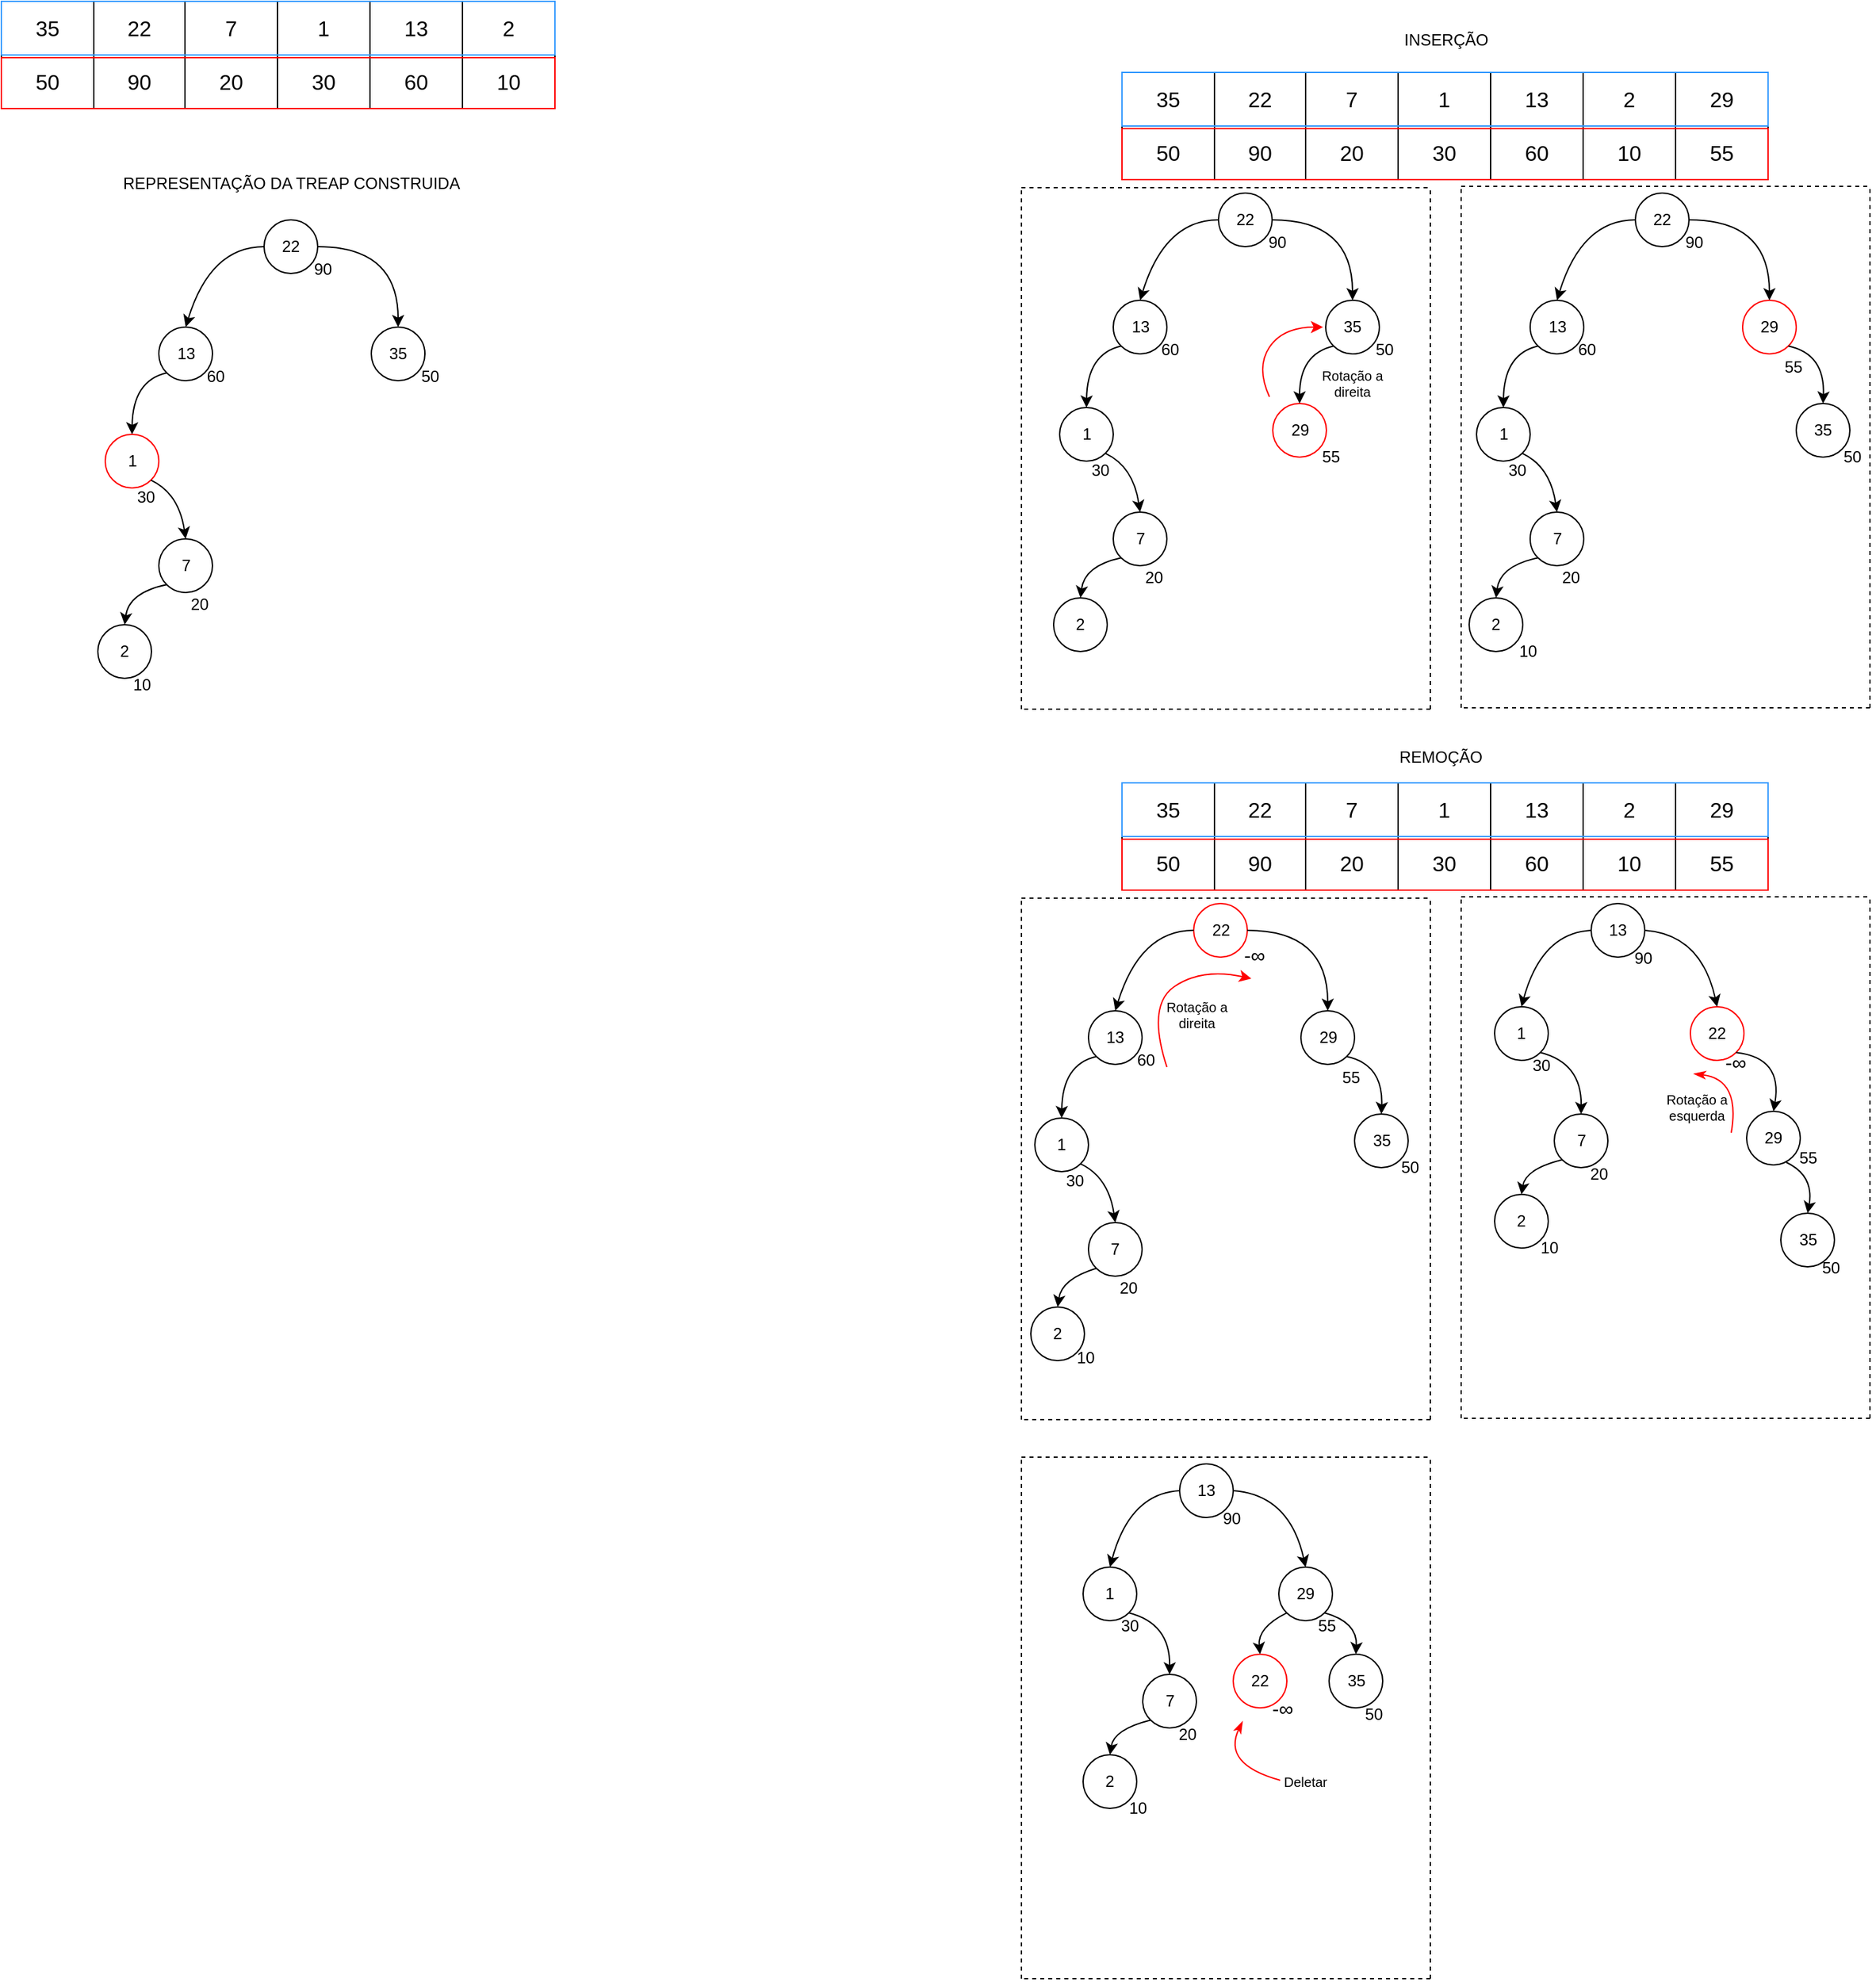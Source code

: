 <mxfile version="27.1.6">
  <diagram name="Page-1" id="lc8M9zH_UI7jCw9BjQIj">
    <mxGraphModel dx="1308" dy="575" grid="0" gridSize="10" guides="1" tooltips="1" connect="1" arrows="1" fold="1" page="1" pageScale="1" pageWidth="850" pageHeight="1100" math="0" shadow="0">
      <root>
        <mxCell id="0" />
        <mxCell id="1" parent="0" />
        <mxCell id="imeKl7CBs8rkCJV9uNss-1" value="" style="shape=table;startSize=0;container=1;collapsible=0;childLayout=tableLayout;fontSize=16;" parent="1" vertex="1">
          <mxGeometry x="219" y="20" width="413" height="80" as="geometry" />
        </mxCell>
        <mxCell id="imeKl7CBs8rkCJV9uNss-2" value="" style="shape=tableRow;horizontal=0;startSize=0;swimlaneHead=0;swimlaneBody=0;strokeColor=inherit;top=0;left=0;bottom=0;right=0;collapsible=0;dropTarget=0;fillColor=none;points=[[0,0.5],[1,0.5]];portConstraint=eastwest;fontSize=16;" parent="imeKl7CBs8rkCJV9uNss-1" vertex="1">
          <mxGeometry width="413" height="40" as="geometry" />
        </mxCell>
        <mxCell id="imeKl7CBs8rkCJV9uNss-3" value="35" style="shape=partialRectangle;html=1;whiteSpace=wrap;connectable=0;strokeColor=inherit;overflow=hidden;fillColor=none;top=0;left=0;bottom=0;right=0;pointerEvents=1;fontSize=16;" parent="imeKl7CBs8rkCJV9uNss-2" vertex="1">
          <mxGeometry width="69" height="40" as="geometry">
            <mxRectangle width="69" height="40" as="alternateBounds" />
          </mxGeometry>
        </mxCell>
        <mxCell id="imeKl7CBs8rkCJV9uNss-4" value="22" style="shape=partialRectangle;html=1;whiteSpace=wrap;connectable=0;strokeColor=inherit;overflow=hidden;fillColor=none;top=0;left=0;bottom=0;right=0;pointerEvents=1;fontSize=16;" parent="imeKl7CBs8rkCJV9uNss-2" vertex="1">
          <mxGeometry x="69" width="68" height="40" as="geometry">
            <mxRectangle width="68" height="40" as="alternateBounds" />
          </mxGeometry>
        </mxCell>
        <mxCell id="imeKl7CBs8rkCJV9uNss-5" value="7" style="shape=partialRectangle;html=1;whiteSpace=wrap;connectable=0;strokeColor=inherit;overflow=hidden;fillColor=none;top=0;left=0;bottom=0;right=0;pointerEvents=1;fontSize=16;" parent="imeKl7CBs8rkCJV9uNss-2" vertex="1">
          <mxGeometry x="137" width="69" height="40" as="geometry">
            <mxRectangle width="69" height="40" as="alternateBounds" />
          </mxGeometry>
        </mxCell>
        <mxCell id="imeKl7CBs8rkCJV9uNss-6" value="1" style="shape=partialRectangle;html=1;whiteSpace=wrap;connectable=0;strokeColor=inherit;overflow=hidden;fillColor=none;top=0;left=0;bottom=0;right=0;pointerEvents=1;fontSize=16;" parent="imeKl7CBs8rkCJV9uNss-2" vertex="1">
          <mxGeometry x="206" width="69" height="40" as="geometry">
            <mxRectangle width="69" height="40" as="alternateBounds" />
          </mxGeometry>
        </mxCell>
        <mxCell id="imeKl7CBs8rkCJV9uNss-7" value="13" style="shape=partialRectangle;html=1;whiteSpace=wrap;connectable=0;strokeColor=inherit;overflow=hidden;fillColor=none;top=0;left=0;bottom=0;right=0;pointerEvents=1;fontSize=16;" parent="imeKl7CBs8rkCJV9uNss-2" vertex="1">
          <mxGeometry x="275" width="69" height="40" as="geometry">
            <mxRectangle width="69" height="40" as="alternateBounds" />
          </mxGeometry>
        </mxCell>
        <mxCell id="imeKl7CBs8rkCJV9uNss-8" value="2" style="shape=partialRectangle;html=1;whiteSpace=wrap;connectable=0;strokeColor=inherit;overflow=hidden;fillColor=none;top=0;left=0;bottom=0;right=0;pointerEvents=1;fontSize=16;" parent="imeKl7CBs8rkCJV9uNss-2" vertex="1">
          <mxGeometry x="344" width="69" height="40" as="geometry">
            <mxRectangle width="69" height="40" as="alternateBounds" />
          </mxGeometry>
        </mxCell>
        <mxCell id="imeKl7CBs8rkCJV9uNss-29" style="shape=tableRow;horizontal=0;startSize=0;swimlaneHead=0;swimlaneBody=0;strokeColor=inherit;top=0;left=0;bottom=0;right=0;collapsible=0;dropTarget=0;fillColor=none;points=[[0,0.5],[1,0.5]];portConstraint=eastwest;fontSize=16;" parent="imeKl7CBs8rkCJV9uNss-1" vertex="1">
          <mxGeometry y="40" width="413" height="40" as="geometry" />
        </mxCell>
        <mxCell id="imeKl7CBs8rkCJV9uNss-30" value="50" style="shape=partialRectangle;html=1;whiteSpace=wrap;connectable=0;strokeColor=inherit;overflow=hidden;fillColor=none;top=0;left=0;bottom=0;right=0;pointerEvents=1;fontSize=16;" parent="imeKl7CBs8rkCJV9uNss-29" vertex="1">
          <mxGeometry width="69" height="40" as="geometry">
            <mxRectangle width="69" height="40" as="alternateBounds" />
          </mxGeometry>
        </mxCell>
        <mxCell id="imeKl7CBs8rkCJV9uNss-31" value="90" style="shape=partialRectangle;html=1;whiteSpace=wrap;connectable=0;strokeColor=inherit;overflow=hidden;fillColor=none;top=0;left=0;bottom=0;right=0;pointerEvents=1;fontSize=16;" parent="imeKl7CBs8rkCJV9uNss-29" vertex="1">
          <mxGeometry x="69" width="68" height="40" as="geometry">
            <mxRectangle width="68" height="40" as="alternateBounds" />
          </mxGeometry>
        </mxCell>
        <mxCell id="imeKl7CBs8rkCJV9uNss-32" value="20" style="shape=partialRectangle;html=1;whiteSpace=wrap;connectable=0;strokeColor=inherit;overflow=hidden;fillColor=none;top=0;left=0;bottom=0;right=0;pointerEvents=1;fontSize=16;" parent="imeKl7CBs8rkCJV9uNss-29" vertex="1">
          <mxGeometry x="137" width="69" height="40" as="geometry">
            <mxRectangle width="69" height="40" as="alternateBounds" />
          </mxGeometry>
        </mxCell>
        <mxCell id="imeKl7CBs8rkCJV9uNss-33" value="30" style="shape=partialRectangle;html=1;whiteSpace=wrap;connectable=0;strokeColor=inherit;overflow=hidden;fillColor=none;top=0;left=0;bottom=0;right=0;pointerEvents=1;fontSize=16;" parent="imeKl7CBs8rkCJV9uNss-29" vertex="1">
          <mxGeometry x="206" width="69" height="40" as="geometry">
            <mxRectangle width="69" height="40" as="alternateBounds" />
          </mxGeometry>
        </mxCell>
        <mxCell id="imeKl7CBs8rkCJV9uNss-34" value="60" style="shape=partialRectangle;html=1;whiteSpace=wrap;connectable=0;strokeColor=inherit;overflow=hidden;fillColor=none;top=0;left=0;bottom=0;right=0;pointerEvents=1;fontSize=16;" parent="imeKl7CBs8rkCJV9uNss-29" vertex="1">
          <mxGeometry x="275" width="69" height="40" as="geometry">
            <mxRectangle width="69" height="40" as="alternateBounds" />
          </mxGeometry>
        </mxCell>
        <mxCell id="imeKl7CBs8rkCJV9uNss-35" value="10" style="shape=partialRectangle;html=1;whiteSpace=wrap;connectable=0;strokeColor=inherit;overflow=hidden;fillColor=none;top=0;left=0;bottom=0;right=0;pointerEvents=1;fontSize=16;" parent="imeKl7CBs8rkCJV9uNss-29" vertex="1">
          <mxGeometry x="344" width="69" height="40" as="geometry">
            <mxRectangle width="69" height="40" as="alternateBounds" />
          </mxGeometry>
        </mxCell>
        <mxCell id="imeKl7CBs8rkCJV9uNss-9" value="22" style="ellipse;whiteSpace=wrap;html=1;aspect=fixed;strokeColor=#000000;" parent="1" vertex="1">
          <mxGeometry x="415" y="183" width="40" height="40" as="geometry" />
        </mxCell>
        <mxCell id="imeKl7CBs8rkCJV9uNss-10" value="13" style="ellipse;whiteSpace=wrap;html=1;aspect=fixed;strokeColor=#000000;" parent="1" vertex="1">
          <mxGeometry x="336.5" y="263" width="40" height="40" as="geometry" />
        </mxCell>
        <mxCell id="imeKl7CBs8rkCJV9uNss-11" value="35" style="ellipse;whiteSpace=wrap;html=1;aspect=fixed;" parent="1" vertex="1">
          <mxGeometry x="495" y="263" width="40" height="40" as="geometry" />
        </mxCell>
        <mxCell id="imeKl7CBs8rkCJV9uNss-12" value="1" style="ellipse;whiteSpace=wrap;html=1;aspect=fixed;strokeColor=#FF0000;" parent="1" vertex="1">
          <mxGeometry x="296.5" y="343" width="40" height="40" as="geometry" />
        </mxCell>
        <mxCell id="imeKl7CBs8rkCJV9uNss-15" value="" style="curved=1;endArrow=classic;html=1;rounded=0;exitX=0;exitY=0.5;exitDx=0;exitDy=0;entryX=0.5;entryY=0;entryDx=0;entryDy=0;" parent="1" source="imeKl7CBs8rkCJV9uNss-9" target="imeKl7CBs8rkCJV9uNss-10" edge="1">
          <mxGeometry width="50" height="50" relative="1" as="geometry">
            <mxPoint x="195" y="313" as="sourcePoint" />
            <mxPoint x="245" y="263" as="targetPoint" />
            <Array as="points">
              <mxPoint x="375" y="203" />
            </Array>
          </mxGeometry>
        </mxCell>
        <mxCell id="imeKl7CBs8rkCJV9uNss-16" value="" style="curved=1;endArrow=classic;html=1;rounded=0;exitX=0;exitY=1;exitDx=0;exitDy=0;entryX=0.5;entryY=0;entryDx=0;entryDy=0;" parent="1" source="imeKl7CBs8rkCJV9uNss-10" target="imeKl7CBs8rkCJV9uNss-12" edge="1">
          <mxGeometry width="50" height="50" relative="1" as="geometry">
            <mxPoint x="323" y="283" as="sourcePoint" />
            <mxPoint x="265" y="343" as="targetPoint" />
            <Array as="points">
              <mxPoint x="317" y="303" />
            </Array>
          </mxGeometry>
        </mxCell>
        <mxCell id="imeKl7CBs8rkCJV9uNss-18" value="" style="curved=1;endArrow=classic;html=1;rounded=0;exitX=1;exitY=0.5;exitDx=0;exitDy=0;entryX=0.5;entryY=0;entryDx=0;entryDy=0;" parent="1" source="imeKl7CBs8rkCJV9uNss-9" target="imeKl7CBs8rkCJV9uNss-11" edge="1">
          <mxGeometry width="50" height="50" relative="1" as="geometry">
            <mxPoint x="623" y="193" as="sourcePoint" />
            <mxPoint x="565" y="253" as="targetPoint" />
            <Array as="points">
              <mxPoint x="515" y="203" />
            </Array>
          </mxGeometry>
        </mxCell>
        <mxCell id="imeKl7CBs8rkCJV9uNss-20" value="REPRESENTAÇÃO DA TREAP CONSTRUIDA" style="text;html=1;align=center;verticalAlign=middle;resizable=0;points=[];autosize=1;strokeColor=none;fillColor=none;" parent="1" vertex="1">
          <mxGeometry x="300" y="141" width="270" height="30" as="geometry" />
        </mxCell>
        <mxCell id="imeKl7CBs8rkCJV9uNss-27" value="7" style="ellipse;whiteSpace=wrap;html=1;aspect=fixed;strokeColor=#000000;" parent="1" vertex="1">
          <mxGeometry x="336.5" y="421" width="40" height="40" as="geometry" />
        </mxCell>
        <mxCell id="imeKl7CBs8rkCJV9uNss-28" value="" style="curved=1;endArrow=classic;html=1;rounded=0;exitX=1;exitY=1;exitDx=0;exitDy=0;entryX=0.5;entryY=0;entryDx=0;entryDy=0;" parent="1" source="imeKl7CBs8rkCJV9uNss-12" target="imeKl7CBs8rkCJV9uNss-27" edge="1">
          <mxGeometry width="50" height="50" relative="1" as="geometry">
            <mxPoint x="327.5" y="381" as="sourcePoint" />
            <mxPoint x="365.5" y="413" as="targetPoint" />
            <Array as="points">
              <mxPoint x="351.5" y="387" />
            </Array>
          </mxGeometry>
        </mxCell>
        <mxCell id="imeKl7CBs8rkCJV9uNss-36" value="" style="rounded=0;whiteSpace=wrap;html=1;fillColor=none;strokeColor=#3399FF;" parent="1" vertex="1">
          <mxGeometry x="219" y="20" width="413" height="40" as="geometry" />
        </mxCell>
        <mxCell id="imeKl7CBs8rkCJV9uNss-37" value="" style="rounded=0;whiteSpace=wrap;html=1;fillColor=none;strokeColor=#FF0000;" parent="1" vertex="1">
          <mxGeometry x="219" y="62" width="413" height="38" as="geometry" />
        </mxCell>
        <mxCell id="imeKl7CBs8rkCJV9uNss-38" value="90" style="text;html=1;align=center;verticalAlign=middle;whiteSpace=wrap;rounded=0;" parent="1" vertex="1">
          <mxGeometry x="449" y="210" width="20" height="20" as="geometry" />
        </mxCell>
        <mxCell id="imeKl7CBs8rkCJV9uNss-39" value="60" style="text;html=1;align=center;verticalAlign=middle;whiteSpace=wrap;rounded=0;" parent="1" vertex="1">
          <mxGeometry x="369" y="290" width="20" height="20" as="geometry" />
        </mxCell>
        <mxCell id="imeKl7CBs8rkCJV9uNss-40" value="30" style="text;html=1;align=center;verticalAlign=middle;whiteSpace=wrap;rounded=0;" parent="1" vertex="1">
          <mxGeometry x="316.5" y="380" width="20" height="20" as="geometry" />
        </mxCell>
        <mxCell id="imeKl7CBs8rkCJV9uNss-41" value="20" style="text;html=1;align=center;verticalAlign=middle;whiteSpace=wrap;rounded=0;" parent="1" vertex="1">
          <mxGeometry x="356.5" y="460" width="20" height="20" as="geometry" />
        </mxCell>
        <mxCell id="imeKl7CBs8rkCJV9uNss-43" value="50" style="text;html=1;align=center;verticalAlign=middle;whiteSpace=wrap;rounded=0;" parent="1" vertex="1">
          <mxGeometry x="529" y="290" width="20" height="20" as="geometry" />
        </mxCell>
        <mxCell id="imeKl7CBs8rkCJV9uNss-45" value="2" style="ellipse;whiteSpace=wrap;html=1;aspect=fixed;" parent="1" vertex="1">
          <mxGeometry x="291" y="485" width="40" height="40" as="geometry" />
        </mxCell>
        <mxCell id="imeKl7CBs8rkCJV9uNss-47" value="10" style="text;html=1;align=center;verticalAlign=middle;whiteSpace=wrap;rounded=0;" parent="1" vertex="1">
          <mxGeometry x="314" y="520" width="20" height="20" as="geometry" />
        </mxCell>
        <mxCell id="wji47EjEwM8MeWAMWGaV-1" value="" style="shape=table;startSize=0;container=1;collapsible=0;childLayout=tableLayout;fontSize=16;" parent="1" vertex="1">
          <mxGeometry x="1055" y="73" width="482" height="80" as="geometry" />
        </mxCell>
        <mxCell id="wji47EjEwM8MeWAMWGaV-2" value="" style="shape=tableRow;horizontal=0;startSize=0;swimlaneHead=0;swimlaneBody=0;strokeColor=inherit;top=0;left=0;bottom=0;right=0;collapsible=0;dropTarget=0;fillColor=none;points=[[0,0.5],[1,0.5]];portConstraint=eastwest;fontSize=16;" parent="wji47EjEwM8MeWAMWGaV-1" vertex="1">
          <mxGeometry width="482" height="40" as="geometry" />
        </mxCell>
        <mxCell id="wji47EjEwM8MeWAMWGaV-3" value="35" style="shape=partialRectangle;html=1;whiteSpace=wrap;connectable=0;strokeColor=inherit;overflow=hidden;fillColor=none;top=0;left=0;bottom=0;right=0;pointerEvents=1;fontSize=16;" parent="wji47EjEwM8MeWAMWGaV-2" vertex="1">
          <mxGeometry width="69" height="40" as="geometry">
            <mxRectangle width="69" height="40" as="alternateBounds" />
          </mxGeometry>
        </mxCell>
        <mxCell id="wji47EjEwM8MeWAMWGaV-4" value="22" style="shape=partialRectangle;html=1;whiteSpace=wrap;connectable=0;strokeColor=inherit;overflow=hidden;fillColor=none;top=0;left=0;bottom=0;right=0;pointerEvents=1;fontSize=16;" parent="wji47EjEwM8MeWAMWGaV-2" vertex="1">
          <mxGeometry x="69" width="68" height="40" as="geometry">
            <mxRectangle width="68" height="40" as="alternateBounds" />
          </mxGeometry>
        </mxCell>
        <mxCell id="wji47EjEwM8MeWAMWGaV-5" value="7" style="shape=partialRectangle;html=1;whiteSpace=wrap;connectable=0;strokeColor=inherit;overflow=hidden;fillColor=none;top=0;left=0;bottom=0;right=0;pointerEvents=1;fontSize=16;" parent="wji47EjEwM8MeWAMWGaV-2" vertex="1">
          <mxGeometry x="137" width="69" height="40" as="geometry">
            <mxRectangle width="69" height="40" as="alternateBounds" />
          </mxGeometry>
        </mxCell>
        <mxCell id="wji47EjEwM8MeWAMWGaV-6" value="1" style="shape=partialRectangle;html=1;whiteSpace=wrap;connectable=0;strokeColor=inherit;overflow=hidden;fillColor=none;top=0;left=0;bottom=0;right=0;pointerEvents=1;fontSize=16;" parent="wji47EjEwM8MeWAMWGaV-2" vertex="1">
          <mxGeometry x="206" width="69" height="40" as="geometry">
            <mxRectangle width="69" height="40" as="alternateBounds" />
          </mxGeometry>
        </mxCell>
        <mxCell id="wji47EjEwM8MeWAMWGaV-7" value="13" style="shape=partialRectangle;html=1;whiteSpace=wrap;connectable=0;strokeColor=inherit;overflow=hidden;fillColor=none;top=0;left=0;bottom=0;right=0;pointerEvents=1;fontSize=16;" parent="wji47EjEwM8MeWAMWGaV-2" vertex="1">
          <mxGeometry x="275" width="69" height="40" as="geometry">
            <mxRectangle width="69" height="40" as="alternateBounds" />
          </mxGeometry>
        </mxCell>
        <mxCell id="wji47EjEwM8MeWAMWGaV-8" value="2" style="shape=partialRectangle;html=1;whiteSpace=wrap;connectable=0;strokeColor=inherit;overflow=hidden;fillColor=none;top=0;left=0;bottom=0;right=0;pointerEvents=1;fontSize=16;" parent="wji47EjEwM8MeWAMWGaV-2" vertex="1">
          <mxGeometry x="344" width="69" height="40" as="geometry">
            <mxRectangle width="69" height="40" as="alternateBounds" />
          </mxGeometry>
        </mxCell>
        <mxCell id="wji47EjEwM8MeWAMWGaV-40" value="29" style="shape=partialRectangle;html=1;whiteSpace=wrap;connectable=0;strokeColor=inherit;overflow=hidden;fillColor=none;top=0;left=0;bottom=0;right=0;pointerEvents=1;fontSize=16;" parent="wji47EjEwM8MeWAMWGaV-2" vertex="1">
          <mxGeometry x="413" width="69" height="40" as="geometry">
            <mxRectangle width="69" height="40" as="alternateBounds" />
          </mxGeometry>
        </mxCell>
        <mxCell id="wji47EjEwM8MeWAMWGaV-9" style="shape=tableRow;horizontal=0;startSize=0;swimlaneHead=0;swimlaneBody=0;strokeColor=inherit;top=0;left=0;bottom=0;right=0;collapsible=0;dropTarget=0;fillColor=none;points=[[0,0.5],[1,0.5]];portConstraint=eastwest;fontSize=16;" parent="wji47EjEwM8MeWAMWGaV-1" vertex="1">
          <mxGeometry y="40" width="482" height="40" as="geometry" />
        </mxCell>
        <mxCell id="wji47EjEwM8MeWAMWGaV-10" value="50" style="shape=partialRectangle;html=1;whiteSpace=wrap;connectable=0;strokeColor=inherit;overflow=hidden;fillColor=none;top=0;left=0;bottom=0;right=0;pointerEvents=1;fontSize=16;" parent="wji47EjEwM8MeWAMWGaV-9" vertex="1">
          <mxGeometry width="69" height="40" as="geometry">
            <mxRectangle width="69" height="40" as="alternateBounds" />
          </mxGeometry>
        </mxCell>
        <mxCell id="wji47EjEwM8MeWAMWGaV-11" value="90" style="shape=partialRectangle;html=1;whiteSpace=wrap;connectable=0;strokeColor=inherit;overflow=hidden;fillColor=none;top=0;left=0;bottom=0;right=0;pointerEvents=1;fontSize=16;" parent="wji47EjEwM8MeWAMWGaV-9" vertex="1">
          <mxGeometry x="69" width="68" height="40" as="geometry">
            <mxRectangle width="68" height="40" as="alternateBounds" />
          </mxGeometry>
        </mxCell>
        <mxCell id="wji47EjEwM8MeWAMWGaV-12" value="20" style="shape=partialRectangle;html=1;whiteSpace=wrap;connectable=0;strokeColor=inherit;overflow=hidden;fillColor=none;top=0;left=0;bottom=0;right=0;pointerEvents=1;fontSize=16;" parent="wji47EjEwM8MeWAMWGaV-9" vertex="1">
          <mxGeometry x="137" width="69" height="40" as="geometry">
            <mxRectangle width="69" height="40" as="alternateBounds" />
          </mxGeometry>
        </mxCell>
        <mxCell id="wji47EjEwM8MeWAMWGaV-13" value="30" style="shape=partialRectangle;html=1;whiteSpace=wrap;connectable=0;strokeColor=inherit;overflow=hidden;fillColor=none;top=0;left=0;bottom=0;right=0;pointerEvents=1;fontSize=16;" parent="wji47EjEwM8MeWAMWGaV-9" vertex="1">
          <mxGeometry x="206" width="69" height="40" as="geometry">
            <mxRectangle width="69" height="40" as="alternateBounds" />
          </mxGeometry>
        </mxCell>
        <mxCell id="wji47EjEwM8MeWAMWGaV-14" value="60" style="shape=partialRectangle;html=1;whiteSpace=wrap;connectable=0;strokeColor=inherit;overflow=hidden;fillColor=none;top=0;left=0;bottom=0;right=0;pointerEvents=1;fontSize=16;" parent="wji47EjEwM8MeWAMWGaV-9" vertex="1">
          <mxGeometry x="275" width="69" height="40" as="geometry">
            <mxRectangle width="69" height="40" as="alternateBounds" />
          </mxGeometry>
        </mxCell>
        <mxCell id="wji47EjEwM8MeWAMWGaV-15" value="10" style="shape=partialRectangle;html=1;whiteSpace=wrap;connectable=0;strokeColor=inherit;overflow=hidden;fillColor=none;top=0;left=0;bottom=0;right=0;pointerEvents=1;fontSize=16;" parent="wji47EjEwM8MeWAMWGaV-9" vertex="1">
          <mxGeometry x="344" width="69" height="40" as="geometry">
            <mxRectangle width="69" height="40" as="alternateBounds" />
          </mxGeometry>
        </mxCell>
        <mxCell id="wji47EjEwM8MeWAMWGaV-41" value="55" style="shape=partialRectangle;html=1;whiteSpace=wrap;connectable=0;strokeColor=inherit;overflow=hidden;fillColor=none;top=0;left=0;bottom=0;right=0;pointerEvents=1;fontSize=16;" parent="wji47EjEwM8MeWAMWGaV-9" vertex="1">
          <mxGeometry x="413" width="69" height="40" as="geometry">
            <mxRectangle width="69" height="40" as="alternateBounds" />
          </mxGeometry>
        </mxCell>
        <mxCell id="wji47EjEwM8MeWAMWGaV-16" value="22" style="ellipse;whiteSpace=wrap;html=1;aspect=fixed;" parent="1" vertex="1">
          <mxGeometry x="1127" y="163" width="40" height="40" as="geometry" />
        </mxCell>
        <mxCell id="wji47EjEwM8MeWAMWGaV-17" value="13" style="ellipse;whiteSpace=wrap;html=1;aspect=fixed;" parent="1" vertex="1">
          <mxGeometry x="1048.5" y="243" width="40" height="40" as="geometry" />
        </mxCell>
        <mxCell id="wji47EjEwM8MeWAMWGaV-18" value="35" style="ellipse;whiteSpace=wrap;html=1;aspect=fixed;" parent="1" vertex="1">
          <mxGeometry x="1207" y="243" width="40" height="40" as="geometry" />
        </mxCell>
        <mxCell id="wji47EjEwM8MeWAMWGaV-19" value="1" style="ellipse;whiteSpace=wrap;html=1;aspect=fixed;" parent="1" vertex="1">
          <mxGeometry x="1008.5" y="323" width="40" height="40" as="geometry" />
        </mxCell>
        <mxCell id="wji47EjEwM8MeWAMWGaV-20" value="" style="curved=1;endArrow=classic;html=1;rounded=0;exitX=0;exitY=0.5;exitDx=0;exitDy=0;entryX=0.5;entryY=0;entryDx=0;entryDy=0;" parent="1" source="wji47EjEwM8MeWAMWGaV-16" target="wji47EjEwM8MeWAMWGaV-17" edge="1">
          <mxGeometry width="50" height="50" relative="1" as="geometry">
            <mxPoint x="907" y="293" as="sourcePoint" />
            <mxPoint x="957" y="243" as="targetPoint" />
            <Array as="points">
              <mxPoint x="1087" y="183" />
            </Array>
          </mxGeometry>
        </mxCell>
        <mxCell id="wji47EjEwM8MeWAMWGaV-21" value="" style="curved=1;endArrow=classic;html=1;rounded=0;exitX=0;exitY=1;exitDx=0;exitDy=0;entryX=0.5;entryY=0;entryDx=0;entryDy=0;" parent="1" source="wji47EjEwM8MeWAMWGaV-17" target="wji47EjEwM8MeWAMWGaV-19" edge="1">
          <mxGeometry width="50" height="50" relative="1" as="geometry">
            <mxPoint x="1035" y="263" as="sourcePoint" />
            <mxPoint x="977" y="323" as="targetPoint" />
            <Array as="points">
              <mxPoint x="1029" y="283" />
            </Array>
          </mxGeometry>
        </mxCell>
        <mxCell id="wji47EjEwM8MeWAMWGaV-22" value="" style="curved=1;endArrow=classic;html=1;rounded=0;exitX=1;exitY=0.5;exitDx=0;exitDy=0;entryX=0.5;entryY=0;entryDx=0;entryDy=0;" parent="1" source="wji47EjEwM8MeWAMWGaV-16" target="wji47EjEwM8MeWAMWGaV-18" edge="1">
          <mxGeometry width="50" height="50" relative="1" as="geometry">
            <mxPoint x="1335" y="173" as="sourcePoint" />
            <mxPoint x="1277" y="233" as="targetPoint" />
            <Array as="points">
              <mxPoint x="1227" y="183" />
            </Array>
          </mxGeometry>
        </mxCell>
        <mxCell id="wji47EjEwM8MeWAMWGaV-24" value="7" style="ellipse;whiteSpace=wrap;html=1;aspect=fixed;" parent="1" vertex="1">
          <mxGeometry x="1048.5" y="401" width="40" height="40" as="geometry" />
        </mxCell>
        <mxCell id="wji47EjEwM8MeWAMWGaV-25" value="" style="curved=1;endArrow=classic;html=1;rounded=0;exitX=1;exitY=1;exitDx=0;exitDy=0;entryX=0.5;entryY=0;entryDx=0;entryDy=0;" parent="1" source="wji47EjEwM8MeWAMWGaV-19" target="wji47EjEwM8MeWAMWGaV-24" edge="1">
          <mxGeometry width="50" height="50" relative="1" as="geometry">
            <mxPoint x="1039.5" y="361" as="sourcePoint" />
            <mxPoint x="1077.5" y="393" as="targetPoint" />
            <Array as="points">
              <mxPoint x="1063.5" y="367" />
            </Array>
          </mxGeometry>
        </mxCell>
        <mxCell id="wji47EjEwM8MeWAMWGaV-26" value="" style="rounded=0;whiteSpace=wrap;html=1;fillColor=none;strokeColor=#3399FF;" parent="1" vertex="1">
          <mxGeometry x="1055" y="73" width="482" height="40" as="geometry" />
        </mxCell>
        <mxCell id="wji47EjEwM8MeWAMWGaV-27" value="" style="rounded=0;whiteSpace=wrap;html=1;fillColor=none;strokeColor=#FF0000;" parent="1" vertex="1">
          <mxGeometry x="1055" y="115" width="482" height="38" as="geometry" />
        </mxCell>
        <mxCell id="wji47EjEwM8MeWAMWGaV-28" value="90" style="text;html=1;align=center;verticalAlign=middle;whiteSpace=wrap;rounded=0;" parent="1" vertex="1">
          <mxGeometry x="1161" y="190" width="20" height="20" as="geometry" />
        </mxCell>
        <mxCell id="wji47EjEwM8MeWAMWGaV-29" value="60" style="text;html=1;align=center;verticalAlign=middle;whiteSpace=wrap;rounded=0;" parent="1" vertex="1">
          <mxGeometry x="1081" y="270" width="20" height="20" as="geometry" />
        </mxCell>
        <mxCell id="wji47EjEwM8MeWAMWGaV-30" value="30" style="text;html=1;align=center;verticalAlign=middle;whiteSpace=wrap;rounded=0;" parent="1" vertex="1">
          <mxGeometry x="1028.5" y="360" width="20" height="20" as="geometry" />
        </mxCell>
        <mxCell id="wji47EjEwM8MeWAMWGaV-31" value="20" style="text;html=1;align=center;verticalAlign=middle;whiteSpace=wrap;rounded=0;" parent="1" vertex="1">
          <mxGeometry x="1068.5" y="440" width="20" height="20" as="geometry" />
        </mxCell>
        <mxCell id="wji47EjEwM8MeWAMWGaV-32" value="50" style="text;html=1;align=center;verticalAlign=middle;whiteSpace=wrap;rounded=0;" parent="1" vertex="1">
          <mxGeometry x="1241" y="270" width="20" height="20" as="geometry" />
        </mxCell>
        <mxCell id="wji47EjEwM8MeWAMWGaV-36" value="INSERÇÃO" style="text;html=1;align=center;verticalAlign=middle;whiteSpace=wrap;rounded=0;" parent="1" vertex="1">
          <mxGeometry x="1257" y="34" width="80" height="30" as="geometry" />
        </mxCell>
        <mxCell id="wji47EjEwM8MeWAMWGaV-37" value="29" style="ellipse;whiteSpace=wrap;html=1;aspect=fixed;strokeColor=#FF0000;" parent="1" vertex="1">
          <mxGeometry x="1167.5" y="320" width="40" height="40" as="geometry" />
        </mxCell>
        <mxCell id="wji47EjEwM8MeWAMWGaV-38" value="" style="curved=1;endArrow=classic;html=1;rounded=0;exitX=0;exitY=1;exitDx=0;exitDy=0;entryX=0.5;entryY=0;entryDx=0;entryDy=0;" parent="1" source="wji47EjEwM8MeWAMWGaV-18" target="wji47EjEwM8MeWAMWGaV-37" edge="1">
          <mxGeometry width="50" height="50" relative="1" as="geometry">
            <mxPoint x="1212.5" y="277" as="sourcePoint" />
            <mxPoint x="1135.5" y="323" as="targetPoint" />
            <Array as="points">
              <mxPoint x="1187.5" y="283" />
            </Array>
          </mxGeometry>
        </mxCell>
        <mxCell id="wji47EjEwM8MeWAMWGaV-39" value="55" style="text;html=1;align=center;verticalAlign=middle;whiteSpace=wrap;rounded=0;" parent="1" vertex="1">
          <mxGeometry x="1201" y="350" width="20" height="20" as="geometry" />
        </mxCell>
        <mxCell id="wji47EjEwM8MeWAMWGaV-42" value="" style="curved=1;endArrow=classic;html=1;rounded=0;strokeColor=#FF0000;" parent="1" edge="1">
          <mxGeometry width="50" height="50" relative="1" as="geometry">
            <mxPoint x="1165" y="315" as="sourcePoint" />
            <mxPoint x="1205" y="263" as="targetPoint" />
            <Array as="points">
              <mxPoint x="1155" y="293" />
              <mxPoint x="1175" y="263" />
            </Array>
          </mxGeometry>
        </mxCell>
        <mxCell id="wji47EjEwM8MeWAMWGaV-43" value="Rotação a direita" style="text;html=1;align=center;verticalAlign=middle;whiteSpace=wrap;rounded=0;fontSize=10;" parent="1" vertex="1">
          <mxGeometry x="1197" y="290" width="60" height="30" as="geometry" />
        </mxCell>
        <mxCell id="wji47EjEwM8MeWAMWGaV-45" value="22" style="ellipse;whiteSpace=wrap;html=1;aspect=fixed;" parent="1" vertex="1">
          <mxGeometry x="1438" y="163" width="40" height="40" as="geometry" />
        </mxCell>
        <mxCell id="wji47EjEwM8MeWAMWGaV-46" value="13" style="ellipse;whiteSpace=wrap;html=1;aspect=fixed;" parent="1" vertex="1">
          <mxGeometry x="1359.5" y="243" width="40" height="40" as="geometry" />
        </mxCell>
        <mxCell id="wji47EjEwM8MeWAMWGaV-47" value="29" style="ellipse;whiteSpace=wrap;html=1;aspect=fixed;strokeColor=#FF0000;" parent="1" vertex="1">
          <mxGeometry x="1518" y="243" width="40" height="40" as="geometry" />
        </mxCell>
        <mxCell id="wji47EjEwM8MeWAMWGaV-48" value="1" style="ellipse;whiteSpace=wrap;html=1;aspect=fixed;" parent="1" vertex="1">
          <mxGeometry x="1319.5" y="323" width="40" height="40" as="geometry" />
        </mxCell>
        <mxCell id="wji47EjEwM8MeWAMWGaV-49" value="" style="curved=1;endArrow=classic;html=1;rounded=0;exitX=0;exitY=0.5;exitDx=0;exitDy=0;entryX=0.5;entryY=0;entryDx=0;entryDy=0;" parent="1" source="wji47EjEwM8MeWAMWGaV-45" target="wji47EjEwM8MeWAMWGaV-46" edge="1">
          <mxGeometry width="50" height="50" relative="1" as="geometry">
            <mxPoint x="1218" y="293" as="sourcePoint" />
            <mxPoint x="1268" y="243" as="targetPoint" />
            <Array as="points">
              <mxPoint x="1398" y="183" />
            </Array>
          </mxGeometry>
        </mxCell>
        <mxCell id="wji47EjEwM8MeWAMWGaV-50" value="" style="curved=1;endArrow=classic;html=1;rounded=0;exitX=0;exitY=1;exitDx=0;exitDy=0;entryX=0.5;entryY=0;entryDx=0;entryDy=0;" parent="1" source="wji47EjEwM8MeWAMWGaV-46" target="wji47EjEwM8MeWAMWGaV-48" edge="1">
          <mxGeometry width="50" height="50" relative="1" as="geometry">
            <mxPoint x="1346" y="263" as="sourcePoint" />
            <mxPoint x="1288" y="323" as="targetPoint" />
            <Array as="points">
              <mxPoint x="1340" y="283" />
            </Array>
          </mxGeometry>
        </mxCell>
        <mxCell id="wji47EjEwM8MeWAMWGaV-51" value="" style="curved=1;endArrow=classic;html=1;rounded=0;exitX=1;exitY=0.5;exitDx=0;exitDy=0;entryX=0.5;entryY=0;entryDx=0;entryDy=0;" parent="1" source="wji47EjEwM8MeWAMWGaV-45" target="wji47EjEwM8MeWAMWGaV-47" edge="1">
          <mxGeometry width="50" height="50" relative="1" as="geometry">
            <mxPoint x="1646" y="173" as="sourcePoint" />
            <mxPoint x="1588" y="233" as="targetPoint" />
            <Array as="points">
              <mxPoint x="1538" y="183" />
            </Array>
          </mxGeometry>
        </mxCell>
        <mxCell id="wji47EjEwM8MeWAMWGaV-52" value="7" style="ellipse;whiteSpace=wrap;html=1;aspect=fixed;" parent="1" vertex="1">
          <mxGeometry x="1359.5" y="401" width="40" height="40" as="geometry" />
        </mxCell>
        <mxCell id="wji47EjEwM8MeWAMWGaV-53" value="" style="curved=1;endArrow=classic;html=1;rounded=0;exitX=1;exitY=1;exitDx=0;exitDy=0;entryX=0.5;entryY=0;entryDx=0;entryDy=0;" parent="1" source="wji47EjEwM8MeWAMWGaV-48" target="wji47EjEwM8MeWAMWGaV-52" edge="1">
          <mxGeometry width="50" height="50" relative="1" as="geometry">
            <mxPoint x="1350.5" y="361" as="sourcePoint" />
            <mxPoint x="1388.5" y="393" as="targetPoint" />
            <Array as="points">
              <mxPoint x="1374.5" y="367" />
            </Array>
          </mxGeometry>
        </mxCell>
        <mxCell id="wji47EjEwM8MeWAMWGaV-54" value="90" style="text;html=1;align=center;verticalAlign=middle;whiteSpace=wrap;rounded=0;" parent="1" vertex="1">
          <mxGeometry x="1472" y="190" width="20" height="20" as="geometry" />
        </mxCell>
        <mxCell id="wji47EjEwM8MeWAMWGaV-55" value="60" style="text;html=1;align=center;verticalAlign=middle;whiteSpace=wrap;rounded=0;" parent="1" vertex="1">
          <mxGeometry x="1392" y="270" width="20" height="20" as="geometry" />
        </mxCell>
        <mxCell id="wji47EjEwM8MeWAMWGaV-56" value="30" style="text;html=1;align=center;verticalAlign=middle;whiteSpace=wrap;rounded=0;" parent="1" vertex="1">
          <mxGeometry x="1339.5" y="360" width="20" height="20" as="geometry" />
        </mxCell>
        <mxCell id="wji47EjEwM8MeWAMWGaV-57" value="20" style="text;html=1;align=center;verticalAlign=middle;whiteSpace=wrap;rounded=0;" parent="1" vertex="1">
          <mxGeometry x="1379.5" y="440" width="20" height="20" as="geometry" />
        </mxCell>
        <mxCell id="wji47EjEwM8MeWAMWGaV-58" value="55" style="text;html=1;align=center;verticalAlign=middle;whiteSpace=wrap;rounded=0;" parent="1" vertex="1">
          <mxGeometry x="1545.5" y="283" width="20" height="20" as="geometry" />
        </mxCell>
        <mxCell id="wji47EjEwM8MeWAMWGaV-61" value="10" style="text;html=1;align=center;verticalAlign=middle;whiteSpace=wrap;rounded=0;" parent="1" vertex="1">
          <mxGeometry x="1347.5" y="495" width="20" height="20" as="geometry" />
        </mxCell>
        <mxCell id="wji47EjEwM8MeWAMWGaV-62" value="35" style="ellipse;whiteSpace=wrap;html=1;aspect=fixed;" parent="1" vertex="1">
          <mxGeometry x="1558" y="320" width="40" height="40" as="geometry" />
        </mxCell>
        <mxCell id="wji47EjEwM8MeWAMWGaV-64" value="50" style="text;html=1;align=center;verticalAlign=middle;whiteSpace=wrap;rounded=0;" parent="1" vertex="1">
          <mxGeometry x="1589.5" y="350" width="20" height="20" as="geometry" />
        </mxCell>
        <mxCell id="wji47EjEwM8MeWAMWGaV-68" value="" style="curved=1;endArrow=classic;html=1;rounded=0;exitX=1;exitY=1;exitDx=0;exitDy=0;entryX=0.5;entryY=0;entryDx=0;entryDy=0;" parent="1" source="wji47EjEwM8MeWAMWGaV-47" target="wji47EjEwM8MeWAMWGaV-62" edge="1">
          <mxGeometry width="50" height="50" relative="1" as="geometry">
            <mxPoint x="1558" y="275" as="sourcePoint" />
            <mxPoint x="1583" y="320" as="targetPoint" />
            <Array as="points">
              <mxPoint x="1579.5" y="283" />
            </Array>
          </mxGeometry>
        </mxCell>
        <mxCell id="wji47EjEwM8MeWAMWGaV-69" value="" style="endArrow=none;dashed=1;html=1;rounded=0;" parent="1" edge="1">
          <mxGeometry width="50" height="50" relative="1" as="geometry">
            <mxPoint x="980" y="548" as="sourcePoint" />
            <mxPoint x="980" y="159" as="targetPoint" />
          </mxGeometry>
        </mxCell>
        <mxCell id="wji47EjEwM8MeWAMWGaV-70" value="" style="endArrow=none;dashed=1;html=1;rounded=0;" parent="1" edge="1">
          <mxGeometry width="50" height="50" relative="1" as="geometry">
            <mxPoint x="982" y="548" as="sourcePoint" />
            <mxPoint x="1287" y="548" as="targetPoint" />
          </mxGeometry>
        </mxCell>
        <mxCell id="wji47EjEwM8MeWAMWGaV-71" value="" style="endArrow=none;dashed=1;html=1;rounded=0;" parent="1" edge="1">
          <mxGeometry width="50" height="50" relative="1" as="geometry">
            <mxPoint x="1285" y="548" as="sourcePoint" />
            <mxPoint x="1285" y="159" as="targetPoint" />
          </mxGeometry>
        </mxCell>
        <mxCell id="wji47EjEwM8MeWAMWGaV-72" value="" style="endArrow=none;dashed=1;html=1;rounded=0;" parent="1" edge="1">
          <mxGeometry width="50" height="50" relative="1" as="geometry">
            <mxPoint x="980" y="159" as="sourcePoint" />
            <mxPoint x="1285" y="159" as="targetPoint" />
          </mxGeometry>
        </mxCell>
        <mxCell id="wji47EjEwM8MeWAMWGaV-77" value="" style="endArrow=none;dashed=1;html=1;rounded=0;" parent="1" edge="1">
          <mxGeometry width="50" height="50" relative="1" as="geometry">
            <mxPoint x="1308" y="547" as="sourcePoint" />
            <mxPoint x="1308" y="158" as="targetPoint" />
          </mxGeometry>
        </mxCell>
        <mxCell id="wji47EjEwM8MeWAMWGaV-78" value="" style="endArrow=none;dashed=1;html=1;rounded=0;" parent="1" edge="1">
          <mxGeometry width="50" height="50" relative="1" as="geometry">
            <mxPoint x="1310" y="547" as="sourcePoint" />
            <mxPoint x="1615" y="547" as="targetPoint" />
          </mxGeometry>
        </mxCell>
        <mxCell id="wji47EjEwM8MeWAMWGaV-79" value="" style="endArrow=none;dashed=1;html=1;rounded=0;" parent="1" edge="1">
          <mxGeometry width="50" height="50" relative="1" as="geometry">
            <mxPoint x="1613" y="547" as="sourcePoint" />
            <mxPoint x="1613" y="158" as="targetPoint" />
          </mxGeometry>
        </mxCell>
        <mxCell id="wji47EjEwM8MeWAMWGaV-80" value="" style="endArrow=none;dashed=1;html=1;rounded=0;" parent="1" edge="1">
          <mxGeometry width="50" height="50" relative="1" as="geometry">
            <mxPoint x="1308" y="158" as="sourcePoint" />
            <mxPoint x="1613" y="158" as="targetPoint" />
          </mxGeometry>
        </mxCell>
        <mxCell id="wji47EjEwM8MeWAMWGaV-81" value="" style="shape=table;startSize=0;container=1;collapsible=0;childLayout=tableLayout;fontSize=16;" parent="1" vertex="1">
          <mxGeometry x="1055" y="603" width="482" height="80" as="geometry" />
        </mxCell>
        <mxCell id="wji47EjEwM8MeWAMWGaV-82" value="" style="shape=tableRow;horizontal=0;startSize=0;swimlaneHead=0;swimlaneBody=0;strokeColor=inherit;top=0;left=0;bottom=0;right=0;collapsible=0;dropTarget=0;fillColor=none;points=[[0,0.5],[1,0.5]];portConstraint=eastwest;fontSize=16;" parent="wji47EjEwM8MeWAMWGaV-81" vertex="1">
          <mxGeometry width="482" height="40" as="geometry" />
        </mxCell>
        <mxCell id="wji47EjEwM8MeWAMWGaV-83" value="35" style="shape=partialRectangle;html=1;whiteSpace=wrap;connectable=0;strokeColor=inherit;overflow=hidden;fillColor=none;top=0;left=0;bottom=0;right=0;pointerEvents=1;fontSize=16;" parent="wji47EjEwM8MeWAMWGaV-82" vertex="1">
          <mxGeometry width="69" height="40" as="geometry">
            <mxRectangle width="69" height="40" as="alternateBounds" />
          </mxGeometry>
        </mxCell>
        <mxCell id="wji47EjEwM8MeWAMWGaV-84" value="22" style="shape=partialRectangle;html=1;whiteSpace=wrap;connectable=0;strokeColor=inherit;overflow=hidden;fillColor=none;top=0;left=0;bottom=0;right=0;pointerEvents=1;fontSize=16;" parent="wji47EjEwM8MeWAMWGaV-82" vertex="1">
          <mxGeometry x="69" width="68" height="40" as="geometry">
            <mxRectangle width="68" height="40" as="alternateBounds" />
          </mxGeometry>
        </mxCell>
        <mxCell id="wji47EjEwM8MeWAMWGaV-85" value="7" style="shape=partialRectangle;html=1;whiteSpace=wrap;connectable=0;strokeColor=inherit;overflow=hidden;fillColor=none;top=0;left=0;bottom=0;right=0;pointerEvents=1;fontSize=16;" parent="wji47EjEwM8MeWAMWGaV-82" vertex="1">
          <mxGeometry x="137" width="69" height="40" as="geometry">
            <mxRectangle width="69" height="40" as="alternateBounds" />
          </mxGeometry>
        </mxCell>
        <mxCell id="wji47EjEwM8MeWAMWGaV-86" value="1" style="shape=partialRectangle;html=1;whiteSpace=wrap;connectable=0;strokeColor=inherit;overflow=hidden;fillColor=none;top=0;left=0;bottom=0;right=0;pointerEvents=1;fontSize=16;" parent="wji47EjEwM8MeWAMWGaV-82" vertex="1">
          <mxGeometry x="206" width="69" height="40" as="geometry">
            <mxRectangle width="69" height="40" as="alternateBounds" />
          </mxGeometry>
        </mxCell>
        <mxCell id="wji47EjEwM8MeWAMWGaV-87" value="13" style="shape=partialRectangle;html=1;whiteSpace=wrap;connectable=0;strokeColor=inherit;overflow=hidden;fillColor=none;top=0;left=0;bottom=0;right=0;pointerEvents=1;fontSize=16;" parent="wji47EjEwM8MeWAMWGaV-82" vertex="1">
          <mxGeometry x="275" width="69" height="40" as="geometry">
            <mxRectangle width="69" height="40" as="alternateBounds" />
          </mxGeometry>
        </mxCell>
        <mxCell id="wji47EjEwM8MeWAMWGaV-88" value="2" style="shape=partialRectangle;html=1;whiteSpace=wrap;connectable=0;strokeColor=inherit;overflow=hidden;fillColor=none;top=0;left=0;bottom=0;right=0;pointerEvents=1;fontSize=16;" parent="wji47EjEwM8MeWAMWGaV-82" vertex="1">
          <mxGeometry x="344" width="69" height="40" as="geometry">
            <mxRectangle width="69" height="40" as="alternateBounds" />
          </mxGeometry>
        </mxCell>
        <mxCell id="wji47EjEwM8MeWAMWGaV-89" value="29" style="shape=partialRectangle;html=1;whiteSpace=wrap;connectable=0;strokeColor=inherit;overflow=hidden;fillColor=none;top=0;left=0;bottom=0;right=0;pointerEvents=1;fontSize=16;" parent="wji47EjEwM8MeWAMWGaV-82" vertex="1">
          <mxGeometry x="413" width="69" height="40" as="geometry">
            <mxRectangle width="69" height="40" as="alternateBounds" />
          </mxGeometry>
        </mxCell>
        <mxCell id="wji47EjEwM8MeWAMWGaV-90" style="shape=tableRow;horizontal=0;startSize=0;swimlaneHead=0;swimlaneBody=0;strokeColor=inherit;top=0;left=0;bottom=0;right=0;collapsible=0;dropTarget=0;fillColor=none;points=[[0,0.5],[1,0.5]];portConstraint=eastwest;fontSize=16;" parent="wji47EjEwM8MeWAMWGaV-81" vertex="1">
          <mxGeometry y="40" width="482" height="40" as="geometry" />
        </mxCell>
        <mxCell id="wji47EjEwM8MeWAMWGaV-91" value="50" style="shape=partialRectangle;html=1;whiteSpace=wrap;connectable=0;strokeColor=inherit;overflow=hidden;fillColor=none;top=0;left=0;bottom=0;right=0;pointerEvents=1;fontSize=16;" parent="wji47EjEwM8MeWAMWGaV-90" vertex="1">
          <mxGeometry width="69" height="40" as="geometry">
            <mxRectangle width="69" height="40" as="alternateBounds" />
          </mxGeometry>
        </mxCell>
        <mxCell id="wji47EjEwM8MeWAMWGaV-92" value="90" style="shape=partialRectangle;html=1;whiteSpace=wrap;connectable=0;strokeColor=inherit;overflow=hidden;fillColor=none;top=0;left=0;bottom=0;right=0;pointerEvents=1;fontSize=16;" parent="wji47EjEwM8MeWAMWGaV-90" vertex="1">
          <mxGeometry x="69" width="68" height="40" as="geometry">
            <mxRectangle width="68" height="40" as="alternateBounds" />
          </mxGeometry>
        </mxCell>
        <mxCell id="wji47EjEwM8MeWAMWGaV-93" value="20" style="shape=partialRectangle;html=1;whiteSpace=wrap;connectable=0;strokeColor=inherit;overflow=hidden;fillColor=none;top=0;left=0;bottom=0;right=0;pointerEvents=1;fontSize=16;" parent="wji47EjEwM8MeWAMWGaV-90" vertex="1">
          <mxGeometry x="137" width="69" height="40" as="geometry">
            <mxRectangle width="69" height="40" as="alternateBounds" />
          </mxGeometry>
        </mxCell>
        <mxCell id="wji47EjEwM8MeWAMWGaV-94" value="30" style="shape=partialRectangle;html=1;whiteSpace=wrap;connectable=0;strokeColor=inherit;overflow=hidden;fillColor=none;top=0;left=0;bottom=0;right=0;pointerEvents=1;fontSize=16;" parent="wji47EjEwM8MeWAMWGaV-90" vertex="1">
          <mxGeometry x="206" width="69" height="40" as="geometry">
            <mxRectangle width="69" height="40" as="alternateBounds" />
          </mxGeometry>
        </mxCell>
        <mxCell id="wji47EjEwM8MeWAMWGaV-95" value="60" style="shape=partialRectangle;html=1;whiteSpace=wrap;connectable=0;strokeColor=inherit;overflow=hidden;fillColor=none;top=0;left=0;bottom=0;right=0;pointerEvents=1;fontSize=16;" parent="wji47EjEwM8MeWAMWGaV-90" vertex="1">
          <mxGeometry x="275" width="69" height="40" as="geometry">
            <mxRectangle width="69" height="40" as="alternateBounds" />
          </mxGeometry>
        </mxCell>
        <mxCell id="wji47EjEwM8MeWAMWGaV-96" value="10" style="shape=partialRectangle;html=1;whiteSpace=wrap;connectable=0;strokeColor=inherit;overflow=hidden;fillColor=none;top=0;left=0;bottom=0;right=0;pointerEvents=1;fontSize=16;" parent="wji47EjEwM8MeWAMWGaV-90" vertex="1">
          <mxGeometry x="344" width="69" height="40" as="geometry">
            <mxRectangle width="69" height="40" as="alternateBounds" />
          </mxGeometry>
        </mxCell>
        <mxCell id="wji47EjEwM8MeWAMWGaV-97" value="55" style="shape=partialRectangle;html=1;whiteSpace=wrap;connectable=0;strokeColor=inherit;overflow=hidden;fillColor=none;top=0;left=0;bottom=0;right=0;pointerEvents=1;fontSize=16;" parent="wji47EjEwM8MeWAMWGaV-90" vertex="1">
          <mxGeometry x="413" width="69" height="40" as="geometry">
            <mxRectangle width="69" height="40" as="alternateBounds" />
          </mxGeometry>
        </mxCell>
        <mxCell id="wji47EjEwM8MeWAMWGaV-107" value="" style="rounded=0;whiteSpace=wrap;html=1;fillColor=none;strokeColor=#3399FF;" parent="1" vertex="1">
          <mxGeometry x="1055" y="603" width="482" height="40" as="geometry" />
        </mxCell>
        <mxCell id="wji47EjEwM8MeWAMWGaV-108" value="" style="rounded=0;whiteSpace=wrap;html=1;fillColor=none;strokeColor=#FF0000;" parent="1" vertex="1">
          <mxGeometry x="1055" y="645" width="482" height="38" as="geometry" />
        </mxCell>
        <mxCell id="wji47EjEwM8MeWAMWGaV-117" value="REMOÇÃO" style="text;html=1;align=center;verticalAlign=middle;whiteSpace=wrap;rounded=0;" parent="1" vertex="1">
          <mxGeometry x="1253" y="569" width="80" height="30" as="geometry" />
        </mxCell>
        <mxCell id="wji47EjEwM8MeWAMWGaV-123" value="13" style="ellipse;whiteSpace=wrap;html=1;aspect=fixed;" parent="1" vertex="1">
          <mxGeometry x="1405" y="693" width="40" height="40" as="geometry" />
        </mxCell>
        <mxCell id="wji47EjEwM8MeWAMWGaV-125" value="22" style="ellipse;whiteSpace=wrap;html=1;aspect=fixed;strokeColor=#FF0000;" parent="1" vertex="1">
          <mxGeometry x="1479" y="770" width="40" height="40" as="geometry" />
        </mxCell>
        <mxCell id="wji47EjEwM8MeWAMWGaV-126" value="1" style="ellipse;whiteSpace=wrap;html=1;aspect=fixed;" parent="1" vertex="1">
          <mxGeometry x="1333" y="770" width="40" height="40" as="geometry" />
        </mxCell>
        <mxCell id="wji47EjEwM8MeWAMWGaV-127" value="" style="curved=1;endArrow=classic;html=1;rounded=0;exitX=0;exitY=0.5;exitDx=0;exitDy=0;entryX=0.5;entryY=0;entryDx=0;entryDy=0;" parent="1" source="wji47EjEwM8MeWAMWGaV-123" target="wji47EjEwM8MeWAMWGaV-126" edge="1">
          <mxGeometry width="50" height="50" relative="1" as="geometry">
            <mxPoint x="1213.5" y="823" as="sourcePoint" />
            <mxPoint x="1375" y="773" as="targetPoint" />
            <Array as="points">
              <mxPoint x="1368" y="715" />
            </Array>
          </mxGeometry>
        </mxCell>
        <mxCell id="wji47EjEwM8MeWAMWGaV-129" value="" style="curved=1;endArrow=classic;html=1;rounded=0;exitX=1;exitY=0.5;exitDx=0;exitDy=0;entryX=0.5;entryY=0;entryDx=0;entryDy=0;" parent="1" source="wji47EjEwM8MeWAMWGaV-123" target="wji47EjEwM8MeWAMWGaV-125" edge="1">
          <mxGeometry width="50" height="50" relative="1" as="geometry">
            <mxPoint x="1641.5" y="703" as="sourcePoint" />
            <mxPoint x="1583.5" y="763" as="targetPoint" />
            <Array as="points">
              <mxPoint x="1487" y="716" />
            </Array>
          </mxGeometry>
        </mxCell>
        <mxCell id="wji47EjEwM8MeWAMWGaV-130" value="7" style="ellipse;whiteSpace=wrap;html=1;aspect=fixed;" parent="1" vertex="1">
          <mxGeometry x="1377.5" y="850" width="40" height="40" as="geometry" />
        </mxCell>
        <mxCell id="wji47EjEwM8MeWAMWGaV-131" value="" style="curved=1;endArrow=classic;html=1;rounded=0;exitX=1;exitY=1;exitDx=0;exitDy=0;entryX=0.5;entryY=0;entryDx=0;entryDy=0;" parent="1" source="wji47EjEwM8MeWAMWGaV-126" target="wji47EjEwM8MeWAMWGaV-130" edge="1">
          <mxGeometry width="50" height="50" relative="1" as="geometry">
            <mxPoint x="1386" y="811" as="sourcePoint" />
            <mxPoint x="1424" y="843" as="targetPoint" />
            <Array as="points">
              <mxPoint x="1398" y="812" />
            </Array>
          </mxGeometry>
        </mxCell>
        <mxCell id="wji47EjEwM8MeWAMWGaV-132" value="90" style="text;html=1;align=center;verticalAlign=middle;whiteSpace=wrap;rounded=0;" parent="1" vertex="1">
          <mxGeometry x="1434" y="724" width="20" height="20" as="geometry" />
        </mxCell>
        <mxCell id="wji47EjEwM8MeWAMWGaV-134" value="30" style="text;html=1;align=center;verticalAlign=middle;whiteSpace=wrap;rounded=0;" parent="1" vertex="1">
          <mxGeometry x="1357.5" y="804" width="20" height="20" as="geometry" />
        </mxCell>
        <mxCell id="wji47EjEwM8MeWAMWGaV-135" value="20" style="text;html=1;align=center;verticalAlign=middle;whiteSpace=wrap;rounded=0;" parent="1" vertex="1">
          <mxGeometry x="1401" y="885" width="20" height="20" as="geometry" />
        </mxCell>
        <mxCell id="wji47EjEwM8MeWAMWGaV-136" value="55" style="text;html=1;align=center;verticalAlign=middle;whiteSpace=wrap;rounded=0;" parent="1" vertex="1">
          <mxGeometry x="1556.5" y="873" width="20" height="20" as="geometry" />
        </mxCell>
        <mxCell id="wji47EjEwM8MeWAMWGaV-140" value="29" style="ellipse;whiteSpace=wrap;html=1;aspect=fixed;" parent="1" vertex="1">
          <mxGeometry x="1521" y="848" width="40" height="40" as="geometry" />
        </mxCell>
        <mxCell id="wji47EjEwM8MeWAMWGaV-141" value="50" style="text;html=1;align=center;verticalAlign=middle;whiteSpace=wrap;rounded=0;" parent="1" vertex="1">
          <mxGeometry x="1574" y="955" width="20" height="20" as="geometry" />
        </mxCell>
        <mxCell id="wji47EjEwM8MeWAMWGaV-142" value="" style="curved=1;endArrow=classic;html=1;rounded=0;exitX=1;exitY=1;exitDx=0;exitDy=0;entryX=0.5;entryY=0;entryDx=0;entryDy=0;" parent="1" source="wji47EjEwM8MeWAMWGaV-125" target="wji47EjEwM8MeWAMWGaV-140" edge="1">
          <mxGeometry width="50" height="50" relative="1" as="geometry">
            <mxPoint x="1553.5" y="805" as="sourcePoint" />
            <mxPoint x="1578.5" y="850" as="targetPoint" />
            <Array as="points">
              <mxPoint x="1548" y="808" />
            </Array>
          </mxGeometry>
        </mxCell>
        <mxCell id="wji47EjEwM8MeWAMWGaV-143" value="" style="endArrow=none;dashed=1;html=1;rounded=0;" parent="1" edge="1">
          <mxGeometry width="50" height="50" relative="1" as="geometry">
            <mxPoint x="980" y="1078" as="sourcePoint" />
            <mxPoint x="980" y="689" as="targetPoint" />
          </mxGeometry>
        </mxCell>
        <mxCell id="wji47EjEwM8MeWAMWGaV-144" value="" style="endArrow=none;dashed=1;html=1;rounded=0;" parent="1" edge="1">
          <mxGeometry width="50" height="50" relative="1" as="geometry">
            <mxPoint x="982" y="1078" as="sourcePoint" />
            <mxPoint x="1287" y="1078" as="targetPoint" />
          </mxGeometry>
        </mxCell>
        <mxCell id="wji47EjEwM8MeWAMWGaV-145" value="" style="endArrow=none;dashed=1;html=1;rounded=0;" parent="1" edge="1">
          <mxGeometry width="50" height="50" relative="1" as="geometry">
            <mxPoint x="1285" y="1078" as="sourcePoint" />
            <mxPoint x="1285" y="689" as="targetPoint" />
          </mxGeometry>
        </mxCell>
        <mxCell id="wji47EjEwM8MeWAMWGaV-146" value="" style="endArrow=none;dashed=1;html=1;rounded=0;" parent="1" edge="1">
          <mxGeometry width="50" height="50" relative="1" as="geometry">
            <mxPoint x="980" y="689" as="sourcePoint" />
            <mxPoint x="1285" y="689" as="targetPoint" />
          </mxGeometry>
        </mxCell>
        <mxCell id="wji47EjEwM8MeWAMWGaV-147" value="" style="endArrow=none;dashed=1;html=1;rounded=0;" parent="1" edge="1">
          <mxGeometry width="50" height="50" relative="1" as="geometry">
            <mxPoint x="1308" y="1077" as="sourcePoint" />
            <mxPoint x="1308" y="688" as="targetPoint" />
          </mxGeometry>
        </mxCell>
        <mxCell id="wji47EjEwM8MeWAMWGaV-148" value="" style="endArrow=none;dashed=1;html=1;rounded=0;" parent="1" edge="1">
          <mxGeometry width="50" height="50" relative="1" as="geometry">
            <mxPoint x="1310" y="1077" as="sourcePoint" />
            <mxPoint x="1615" y="1077" as="targetPoint" />
          </mxGeometry>
        </mxCell>
        <mxCell id="wji47EjEwM8MeWAMWGaV-149" value="" style="endArrow=none;dashed=1;html=1;rounded=0;" parent="1" edge="1">
          <mxGeometry width="50" height="50" relative="1" as="geometry">
            <mxPoint x="1613" y="1077" as="sourcePoint" />
            <mxPoint x="1613" y="688" as="targetPoint" />
          </mxGeometry>
        </mxCell>
        <mxCell id="wji47EjEwM8MeWAMWGaV-150" value="" style="endArrow=none;dashed=1;html=1;rounded=0;" parent="1" edge="1">
          <mxGeometry width="50" height="50" relative="1" as="geometry">
            <mxPoint x="1308" y="688" as="sourcePoint" />
            <mxPoint x="1613" y="688" as="targetPoint" />
          </mxGeometry>
        </mxCell>
        <mxCell id="wji47EjEwM8MeWAMWGaV-151" value="22" style="ellipse;whiteSpace=wrap;html=1;aspect=fixed;strokeColor=#FF0000;" parent="1" vertex="1">
          <mxGeometry x="1108.5" y="693" width="40" height="40" as="geometry" />
        </mxCell>
        <mxCell id="wji47EjEwM8MeWAMWGaV-152" value="13" style="ellipse;whiteSpace=wrap;html=1;aspect=fixed;" parent="1" vertex="1">
          <mxGeometry x="1030" y="773" width="40" height="40" as="geometry" />
        </mxCell>
        <mxCell id="wji47EjEwM8MeWAMWGaV-153" value="29" style="ellipse;whiteSpace=wrap;html=1;aspect=fixed;strokeColor=#000000;" parent="1" vertex="1">
          <mxGeometry x="1188.5" y="773" width="40" height="40" as="geometry" />
        </mxCell>
        <mxCell id="wji47EjEwM8MeWAMWGaV-154" value="1" style="ellipse;whiteSpace=wrap;html=1;aspect=fixed;" parent="1" vertex="1">
          <mxGeometry x="990" y="853" width="40" height="40" as="geometry" />
        </mxCell>
        <mxCell id="wji47EjEwM8MeWAMWGaV-155" value="" style="curved=1;endArrow=classic;html=1;rounded=0;exitX=0;exitY=0.5;exitDx=0;exitDy=0;entryX=0.5;entryY=0;entryDx=0;entryDy=0;" parent="1" source="wji47EjEwM8MeWAMWGaV-151" target="wji47EjEwM8MeWAMWGaV-152" edge="1">
          <mxGeometry width="50" height="50" relative="1" as="geometry">
            <mxPoint x="888.5" y="823" as="sourcePoint" />
            <mxPoint x="938.5" y="773" as="targetPoint" />
            <Array as="points">
              <mxPoint x="1068.5" y="713" />
            </Array>
          </mxGeometry>
        </mxCell>
        <mxCell id="wji47EjEwM8MeWAMWGaV-156" value="" style="curved=1;endArrow=classic;html=1;rounded=0;exitX=0;exitY=1;exitDx=0;exitDy=0;entryX=0.5;entryY=0;entryDx=0;entryDy=0;" parent="1" source="wji47EjEwM8MeWAMWGaV-152" target="wji47EjEwM8MeWAMWGaV-154" edge="1">
          <mxGeometry width="50" height="50" relative="1" as="geometry">
            <mxPoint x="1016.5" y="793" as="sourcePoint" />
            <mxPoint x="958.5" y="853" as="targetPoint" />
            <Array as="points">
              <mxPoint x="1010.5" y="813" />
            </Array>
          </mxGeometry>
        </mxCell>
        <mxCell id="wji47EjEwM8MeWAMWGaV-157" value="" style="curved=1;endArrow=classic;html=1;rounded=0;exitX=1;exitY=0.5;exitDx=0;exitDy=0;entryX=0.5;entryY=0;entryDx=0;entryDy=0;" parent="1" source="wji47EjEwM8MeWAMWGaV-151" target="wji47EjEwM8MeWAMWGaV-153" edge="1">
          <mxGeometry width="50" height="50" relative="1" as="geometry">
            <mxPoint x="1316.5" y="703" as="sourcePoint" />
            <mxPoint x="1258.5" y="763" as="targetPoint" />
            <Array as="points">
              <mxPoint x="1208.5" y="713" />
            </Array>
          </mxGeometry>
        </mxCell>
        <mxCell id="wji47EjEwM8MeWAMWGaV-158" value="7" style="ellipse;whiteSpace=wrap;html=1;aspect=fixed;" parent="1" vertex="1">
          <mxGeometry x="1030" y="931" width="40" height="40" as="geometry" />
        </mxCell>
        <mxCell id="wji47EjEwM8MeWAMWGaV-159" value="" style="curved=1;endArrow=classic;html=1;rounded=0;exitX=1;exitY=1;exitDx=0;exitDy=0;entryX=0.5;entryY=0;entryDx=0;entryDy=0;" parent="1" source="wji47EjEwM8MeWAMWGaV-154" target="wji47EjEwM8MeWAMWGaV-158" edge="1">
          <mxGeometry width="50" height="50" relative="1" as="geometry">
            <mxPoint x="1021" y="891" as="sourcePoint" />
            <mxPoint x="1059" y="923" as="targetPoint" />
            <Array as="points">
              <mxPoint x="1045" y="897" />
            </Array>
          </mxGeometry>
        </mxCell>
        <mxCell id="wji47EjEwM8MeWAMWGaV-160" value="-&lt;span class=&quot;code char&quot;&gt;∞&lt;/span&gt;" style="text;html=1;align=center;verticalAlign=middle;whiteSpace=wrap;rounded=0;fontSize=15;" parent="1" vertex="1">
          <mxGeometry x="1142.5" y="720" width="21.5" height="21" as="geometry" />
        </mxCell>
        <mxCell id="wji47EjEwM8MeWAMWGaV-161" value="60" style="text;html=1;align=center;verticalAlign=middle;whiteSpace=wrap;rounded=0;" parent="1" vertex="1">
          <mxGeometry x="1062.5" y="800" width="20" height="20" as="geometry" />
        </mxCell>
        <mxCell id="wji47EjEwM8MeWAMWGaV-162" value="30" style="text;html=1;align=center;verticalAlign=middle;whiteSpace=wrap;rounded=0;" parent="1" vertex="1">
          <mxGeometry x="1010" y="890" width="20" height="20" as="geometry" />
        </mxCell>
        <mxCell id="wji47EjEwM8MeWAMWGaV-163" value="20" style="text;html=1;align=center;verticalAlign=middle;whiteSpace=wrap;rounded=0;" parent="1" vertex="1">
          <mxGeometry x="1050" y="970" width="20" height="20" as="geometry" />
        </mxCell>
        <mxCell id="wji47EjEwM8MeWAMWGaV-164" value="55" style="text;html=1;align=center;verticalAlign=middle;whiteSpace=wrap;rounded=0;" parent="1" vertex="1">
          <mxGeometry x="1216" y="813" width="20" height="20" as="geometry" />
        </mxCell>
        <mxCell id="wji47EjEwM8MeWAMWGaV-167" value="10" style="text;html=1;align=center;verticalAlign=middle;whiteSpace=wrap;rounded=0;" parent="1" vertex="1">
          <mxGeometry x="1018" y="1022" width="20" height="20" as="geometry" />
        </mxCell>
        <mxCell id="wji47EjEwM8MeWAMWGaV-168" value="35" style="ellipse;whiteSpace=wrap;html=1;aspect=fixed;" parent="1" vertex="1">
          <mxGeometry x="1228.5" y="850" width="40" height="40" as="geometry" />
        </mxCell>
        <mxCell id="wji47EjEwM8MeWAMWGaV-169" value="50" style="text;html=1;align=center;verticalAlign=middle;whiteSpace=wrap;rounded=0;" parent="1" vertex="1">
          <mxGeometry x="1260" y="880" width="20" height="20" as="geometry" />
        </mxCell>
        <mxCell id="wji47EjEwM8MeWAMWGaV-170" value="" style="curved=1;endArrow=classic;html=1;rounded=0;exitX=1;exitY=1;exitDx=0;exitDy=0;entryX=0.5;entryY=0;entryDx=0;entryDy=0;" parent="1" source="wji47EjEwM8MeWAMWGaV-153" target="wji47EjEwM8MeWAMWGaV-168" edge="1">
          <mxGeometry width="50" height="50" relative="1" as="geometry">
            <mxPoint x="1228.5" y="805" as="sourcePoint" />
            <mxPoint x="1253.5" y="850" as="targetPoint" />
            <Array as="points">
              <mxPoint x="1250" y="813" />
            </Array>
          </mxGeometry>
        </mxCell>
        <mxCell id="wji47EjEwM8MeWAMWGaV-171" value="" style="curved=1;endArrow=classic;html=1;rounded=0;strokeColor=#FF0000;" parent="1" edge="1">
          <mxGeometry width="50" height="50" relative="1" as="geometry">
            <mxPoint x="1088.5" y="815" as="sourcePoint" />
            <mxPoint x="1151.5" y="749" as="targetPoint" />
            <Array as="points">
              <mxPoint x="1073.5" y="769" />
              <mxPoint x="1114.5" y="741" />
            </Array>
          </mxGeometry>
        </mxCell>
        <mxCell id="wji47EjEwM8MeWAMWGaV-173" value="Rotação a direita" style="text;html=1;align=center;verticalAlign=middle;whiteSpace=wrap;rounded=0;fontSize=10;" parent="1" vertex="1">
          <mxGeometry x="1081" y="761" width="60" height="30" as="geometry" />
        </mxCell>
        <mxCell id="wji47EjEwM8MeWAMWGaV-174" value="35" style="ellipse;whiteSpace=wrap;html=1;aspect=fixed;" parent="1" vertex="1">
          <mxGeometry x="1546.5" y="924" width="40" height="40" as="geometry" />
        </mxCell>
        <mxCell id="wji47EjEwM8MeWAMWGaV-175" value="" style="curved=1;endArrow=classic;html=1;rounded=0;exitX=1;exitY=1;exitDx=0;exitDy=0;entryX=0.5;entryY=0;entryDx=0;entryDy=0;" parent="1" target="wji47EjEwM8MeWAMWGaV-174" edge="1">
          <mxGeometry width="50" height="50" relative="1" as="geometry">
            <mxPoint x="1550.5" y="886" as="sourcePoint" />
            <mxPoint x="1585.5" y="922" as="targetPoint" />
            <Array as="points">
              <mxPoint x="1571.5" y="896" />
            </Array>
          </mxGeometry>
        </mxCell>
        <mxCell id="wji47EjEwM8MeWAMWGaV-178" value="" style="curved=1;endArrow=classic;html=1;rounded=0;exitX=0;exitY=1;exitDx=0;exitDy=0;entryX=0.5;entryY=0;entryDx=0;entryDy=0;" parent="1" source="imeKl7CBs8rkCJV9uNss-27" target="imeKl7CBs8rkCJV9uNss-45" edge="1">
          <mxGeometry width="50" height="50" relative="1" as="geometry">
            <mxPoint x="339" y="455" as="sourcePoint" />
            <mxPoint x="314" y="501" as="targetPoint" />
            <Array as="points">
              <mxPoint x="314" y="461" />
            </Array>
          </mxGeometry>
        </mxCell>
        <mxCell id="wji47EjEwM8MeWAMWGaV-179" value="2" style="ellipse;whiteSpace=wrap;html=1;aspect=fixed;" parent="1" vertex="1">
          <mxGeometry x="1004" y="465" width="40" height="40" as="geometry" />
        </mxCell>
        <mxCell id="wji47EjEwM8MeWAMWGaV-180" value="" style="curved=1;endArrow=classic;html=1;rounded=0;exitX=0;exitY=1;exitDx=0;exitDy=0;entryX=0.5;entryY=0;entryDx=0;entryDy=0;" parent="1" source="wji47EjEwM8MeWAMWGaV-24" target="wji47EjEwM8MeWAMWGaV-179" edge="1">
          <mxGeometry width="50" height="50" relative="1" as="geometry">
            <mxPoint x="1055" y="435" as="sourcePoint" />
            <mxPoint x="1027" y="481" as="targetPoint" />
            <Array as="points">
              <mxPoint x="1027" y="441" />
            </Array>
          </mxGeometry>
        </mxCell>
        <mxCell id="wji47EjEwM8MeWAMWGaV-181" value="2" style="ellipse;whiteSpace=wrap;html=1;aspect=fixed;" parent="1" vertex="1">
          <mxGeometry x="1314" y="465" width="40" height="40" as="geometry" />
        </mxCell>
        <mxCell id="wji47EjEwM8MeWAMWGaV-182" value="" style="curved=1;endArrow=classic;html=1;rounded=0;exitX=0;exitY=1;exitDx=0;exitDy=0;entryX=0.5;entryY=0;entryDx=0;entryDy=0;" parent="1" source="wji47EjEwM8MeWAMWGaV-52" target="wji47EjEwM8MeWAMWGaV-181" edge="1">
          <mxGeometry width="50" height="50" relative="1" as="geometry">
            <mxPoint x="1365" y="435" as="sourcePoint" />
            <mxPoint x="1337" y="481" as="targetPoint" />
            <Array as="points">
              <mxPoint x="1337" y="441" />
            </Array>
          </mxGeometry>
        </mxCell>
        <mxCell id="wji47EjEwM8MeWAMWGaV-183" value="2" style="ellipse;whiteSpace=wrap;html=1;aspect=fixed;" parent="1" vertex="1">
          <mxGeometry x="987" y="994" width="40" height="40" as="geometry" />
        </mxCell>
        <mxCell id="wji47EjEwM8MeWAMWGaV-184" value="" style="curved=1;endArrow=classic;html=1;rounded=0;exitX=0;exitY=1;exitDx=0;exitDy=0;entryX=0.5;entryY=0;entryDx=0;entryDy=0;" parent="1" source="wji47EjEwM8MeWAMWGaV-158" target="wji47EjEwM8MeWAMWGaV-183" edge="1">
          <mxGeometry width="50" height="50" relative="1" as="geometry">
            <mxPoint x="1038" y="967" as="sourcePoint" />
            <mxPoint x="1010" y="1013" as="targetPoint" />
            <Array as="points">
              <mxPoint x="1010" y="973" />
            </Array>
          </mxGeometry>
        </mxCell>
        <mxCell id="wji47EjEwM8MeWAMWGaV-188" value="10" style="text;html=1;align=center;verticalAlign=middle;whiteSpace=wrap;rounded=0;" parent="1" vertex="1">
          <mxGeometry x="1364" y="940" width="20" height="20" as="geometry" />
        </mxCell>
        <mxCell id="wji47EjEwM8MeWAMWGaV-189" value="2" style="ellipse;whiteSpace=wrap;html=1;aspect=fixed;" parent="1" vertex="1">
          <mxGeometry x="1333" y="910" width="40" height="40" as="geometry" />
        </mxCell>
        <mxCell id="wji47EjEwM8MeWAMWGaV-190" value="" style="curved=1;endArrow=classic;html=1;rounded=0;exitX=0;exitY=1;exitDx=0;exitDy=0;entryX=0.5;entryY=0;entryDx=0;entryDy=0;" parent="1" source="wji47EjEwM8MeWAMWGaV-130" target="wji47EjEwM8MeWAMWGaV-189" edge="1">
          <mxGeometry width="50" height="50" relative="1" as="geometry">
            <mxPoint x="1382" y="883" as="sourcePoint" />
            <mxPoint x="1356" y="931" as="targetPoint" />
            <Array as="points">
              <mxPoint x="1356" y="891" />
            </Array>
          </mxGeometry>
        </mxCell>
        <mxCell id="wji47EjEwM8MeWAMWGaV-193" value="-&lt;span class=&quot;code char&quot;&gt;∞&lt;/span&gt;" style="text;html=1;align=center;verticalAlign=middle;whiteSpace=wrap;rounded=0;fontSize=15;" parent="1" vertex="1">
          <mxGeometry x="1502" y="800" width="21.5" height="21" as="geometry" />
        </mxCell>
        <mxCell id="wji47EjEwM8MeWAMWGaV-194" value="" style="curved=1;endArrow=none;html=1;rounded=0;exitX=1;exitY=1;exitDx=0;exitDy=0;entryX=0.5;entryY=0;entryDx=0;entryDy=0;startArrow=classicThin;startFill=1;strokeColor=#FF0000;" parent="1" edge="1">
          <mxGeometry width="50" height="50" relative="1" as="geometry">
            <mxPoint x="1481.5" y="820" as="sourcePoint" />
            <mxPoint x="1509.5" y="864" as="targetPoint" />
            <Array as="points">
              <mxPoint x="1516.5" y="824" />
            </Array>
          </mxGeometry>
        </mxCell>
        <mxCell id="wji47EjEwM8MeWAMWGaV-195" value="Rotação a esquerda" style="text;html=1;align=center;verticalAlign=middle;whiteSpace=wrap;rounded=0;fontSize=10;" parent="1" vertex="1">
          <mxGeometry x="1454" y="830" width="60" height="30" as="geometry" />
        </mxCell>
        <mxCell id="wji47EjEwM8MeWAMWGaV-222" value="13" style="ellipse;whiteSpace=wrap;html=1;aspect=fixed;" parent="1" vertex="1">
          <mxGeometry x="1098" y="1111" width="40" height="40" as="geometry" />
        </mxCell>
        <mxCell id="wji47EjEwM8MeWAMWGaV-223" value="29" style="ellipse;whiteSpace=wrap;html=1;aspect=fixed;strokeColor=#000000;" parent="1" vertex="1">
          <mxGeometry x="1172" y="1188" width="40" height="40" as="geometry" />
        </mxCell>
        <mxCell id="wji47EjEwM8MeWAMWGaV-224" value="1" style="ellipse;whiteSpace=wrap;html=1;aspect=fixed;" parent="1" vertex="1">
          <mxGeometry x="1026" y="1188" width="40" height="40" as="geometry" />
        </mxCell>
        <mxCell id="wji47EjEwM8MeWAMWGaV-225" value="" style="curved=1;endArrow=classic;html=1;rounded=0;exitX=0;exitY=0.5;exitDx=0;exitDy=0;entryX=0.5;entryY=0;entryDx=0;entryDy=0;" parent="1" source="wji47EjEwM8MeWAMWGaV-222" target="wji47EjEwM8MeWAMWGaV-224" edge="1">
          <mxGeometry width="50" height="50" relative="1" as="geometry">
            <mxPoint x="906.5" y="1241" as="sourcePoint" />
            <mxPoint x="1068" y="1191" as="targetPoint" />
            <Array as="points">
              <mxPoint x="1061" y="1133" />
            </Array>
          </mxGeometry>
        </mxCell>
        <mxCell id="wji47EjEwM8MeWAMWGaV-226" value="" style="curved=1;endArrow=classic;html=1;rounded=0;exitX=1;exitY=0.5;exitDx=0;exitDy=0;entryX=0.5;entryY=0;entryDx=0;entryDy=0;" parent="1" source="wji47EjEwM8MeWAMWGaV-222" target="wji47EjEwM8MeWAMWGaV-223" edge="1">
          <mxGeometry width="50" height="50" relative="1" as="geometry">
            <mxPoint x="1334.5" y="1121" as="sourcePoint" />
            <mxPoint x="1276.5" y="1181" as="targetPoint" />
            <Array as="points">
              <mxPoint x="1180" y="1134" />
            </Array>
          </mxGeometry>
        </mxCell>
        <mxCell id="wji47EjEwM8MeWAMWGaV-227" value="7" style="ellipse;whiteSpace=wrap;html=1;aspect=fixed;" parent="1" vertex="1">
          <mxGeometry x="1070.5" y="1268" width="40" height="40" as="geometry" />
        </mxCell>
        <mxCell id="wji47EjEwM8MeWAMWGaV-228" value="" style="curved=1;endArrow=classic;html=1;rounded=0;exitX=1;exitY=1;exitDx=0;exitDy=0;entryX=0.5;entryY=0;entryDx=0;entryDy=0;" parent="1" source="wji47EjEwM8MeWAMWGaV-224" target="wji47EjEwM8MeWAMWGaV-227" edge="1">
          <mxGeometry width="50" height="50" relative="1" as="geometry">
            <mxPoint x="1079" y="1229" as="sourcePoint" />
            <mxPoint x="1117" y="1261" as="targetPoint" />
            <Array as="points">
              <mxPoint x="1091" y="1230" />
            </Array>
          </mxGeometry>
        </mxCell>
        <mxCell id="wji47EjEwM8MeWAMWGaV-229" value="90" style="text;html=1;align=center;verticalAlign=middle;whiteSpace=wrap;rounded=0;" parent="1" vertex="1">
          <mxGeometry x="1127" y="1142" width="20" height="20" as="geometry" />
        </mxCell>
        <mxCell id="wji47EjEwM8MeWAMWGaV-230" value="30" style="text;html=1;align=center;verticalAlign=middle;whiteSpace=wrap;rounded=0;" parent="1" vertex="1">
          <mxGeometry x="1050.5" y="1222" width="20" height="20" as="geometry" />
        </mxCell>
        <mxCell id="wji47EjEwM8MeWAMWGaV-231" value="20" style="text;html=1;align=center;verticalAlign=middle;whiteSpace=wrap;rounded=0;" parent="1" vertex="1">
          <mxGeometry x="1094" y="1303" width="20" height="20" as="geometry" />
        </mxCell>
        <mxCell id="wji47EjEwM8MeWAMWGaV-232" value="55" style="text;html=1;align=center;verticalAlign=middle;whiteSpace=wrap;rounded=0;" parent="1" vertex="1">
          <mxGeometry x="1198" y="1222" width="20" height="20" as="geometry" />
        </mxCell>
        <mxCell id="wji47EjEwM8MeWAMWGaV-233" value="22" style="ellipse;whiteSpace=wrap;html=1;aspect=fixed;strokeColor=#FF0000;" parent="1" vertex="1">
          <mxGeometry x="1138" y="1253" width="40" height="40" as="geometry" />
        </mxCell>
        <mxCell id="wji47EjEwM8MeWAMWGaV-234" value="50" style="text;html=1;align=center;verticalAlign=middle;whiteSpace=wrap;rounded=0;" parent="1" vertex="1">
          <mxGeometry x="1233.25" y="1288" width="20" height="20" as="geometry" />
        </mxCell>
        <mxCell id="wji47EjEwM8MeWAMWGaV-236" value="" style="endArrow=none;dashed=1;html=1;rounded=0;" parent="1" edge="1">
          <mxGeometry width="50" height="50" relative="1" as="geometry">
            <mxPoint x="980" y="1495" as="sourcePoint" />
            <mxPoint x="980" y="1106" as="targetPoint" />
          </mxGeometry>
        </mxCell>
        <mxCell id="wji47EjEwM8MeWAMWGaV-237" value="" style="endArrow=none;dashed=1;html=1;rounded=0;" parent="1" edge="1">
          <mxGeometry width="50" height="50" relative="1" as="geometry">
            <mxPoint x="982" y="1495" as="sourcePoint" />
            <mxPoint x="1287" y="1495" as="targetPoint" />
          </mxGeometry>
        </mxCell>
        <mxCell id="wji47EjEwM8MeWAMWGaV-238" value="" style="endArrow=none;dashed=1;html=1;rounded=0;" parent="1" edge="1">
          <mxGeometry width="50" height="50" relative="1" as="geometry">
            <mxPoint x="1285" y="1495" as="sourcePoint" />
            <mxPoint x="1285" y="1106" as="targetPoint" />
          </mxGeometry>
        </mxCell>
        <mxCell id="wji47EjEwM8MeWAMWGaV-239" value="" style="endArrow=none;dashed=1;html=1;rounded=0;" parent="1" edge="1">
          <mxGeometry width="50" height="50" relative="1" as="geometry">
            <mxPoint x="980" y="1106" as="sourcePoint" />
            <mxPoint x="1285" y="1106" as="targetPoint" />
          </mxGeometry>
        </mxCell>
        <mxCell id="wji47EjEwM8MeWAMWGaV-240" value="35" style="ellipse;whiteSpace=wrap;html=1;aspect=fixed;" parent="1" vertex="1">
          <mxGeometry x="1209.5" y="1253" width="40" height="40" as="geometry" />
        </mxCell>
        <mxCell id="wji47EjEwM8MeWAMWGaV-241" value="" style="curved=1;endArrow=classic;html=1;rounded=0;exitX=1;exitY=1;exitDx=0;exitDy=0;entryX=0.5;entryY=0;entryDx=0;entryDy=0;" parent="1" source="wji47EjEwM8MeWAMWGaV-223" target="wji47EjEwM8MeWAMWGaV-240" edge="1">
          <mxGeometry width="50" height="50" relative="1" as="geometry">
            <mxPoint x="1209.75" y="1219" as="sourcePoint" />
            <mxPoint x="1244.75" y="1255" as="targetPoint" />
            <Array as="points">
              <mxPoint x="1230.75" y="1229" />
            </Array>
          </mxGeometry>
        </mxCell>
        <mxCell id="wji47EjEwM8MeWAMWGaV-242" value="10" style="text;html=1;align=center;verticalAlign=middle;whiteSpace=wrap;rounded=0;" parent="1" vertex="1">
          <mxGeometry x="1057" y="1358" width="20" height="20" as="geometry" />
        </mxCell>
        <mxCell id="wji47EjEwM8MeWAMWGaV-243" value="2" style="ellipse;whiteSpace=wrap;html=1;aspect=fixed;" parent="1" vertex="1">
          <mxGeometry x="1026" y="1328" width="40" height="40" as="geometry" />
        </mxCell>
        <mxCell id="wji47EjEwM8MeWAMWGaV-244" value="" style="curved=1;endArrow=classic;html=1;rounded=0;exitX=0;exitY=1;exitDx=0;exitDy=0;entryX=0.5;entryY=0;entryDx=0;entryDy=0;" parent="1" source="wji47EjEwM8MeWAMWGaV-227" target="wji47EjEwM8MeWAMWGaV-243" edge="1">
          <mxGeometry width="50" height="50" relative="1" as="geometry">
            <mxPoint x="1075" y="1301" as="sourcePoint" />
            <mxPoint x="1049" y="1349" as="targetPoint" />
            <Array as="points">
              <mxPoint x="1049" y="1309" />
            </Array>
          </mxGeometry>
        </mxCell>
        <mxCell id="wji47EjEwM8MeWAMWGaV-245" value="-&lt;span class=&quot;code char&quot;&gt;∞&lt;/span&gt;" style="text;html=1;align=center;verticalAlign=middle;whiteSpace=wrap;rounded=0;fontSize=15;" parent="1" vertex="1">
          <mxGeometry x="1163.5" y="1282" width="21.5" height="21" as="geometry" />
        </mxCell>
        <mxCell id="wji47EjEwM8MeWAMWGaV-246" value="" style="curved=1;endArrow=none;html=1;rounded=0;exitX=1;exitY=1;exitDx=0;exitDy=0;entryX=0.5;entryY=0;entryDx=0;entryDy=0;startArrow=classicThin;startFill=1;strokeColor=#FF0000;" parent="1" edge="1">
          <mxGeometry width="50" height="50" relative="1" as="geometry">
            <mxPoint x="1145" y="1303" as="sourcePoint" />
            <mxPoint x="1173" y="1347" as="targetPoint" />
            <Array as="points">
              <mxPoint x="1129.5" y="1335" />
            </Array>
          </mxGeometry>
        </mxCell>
        <mxCell id="wji47EjEwM8MeWAMWGaV-247" value="Deletar" style="text;html=1;align=center;verticalAlign=middle;whiteSpace=wrap;rounded=0;fontSize=10;" parent="1" vertex="1">
          <mxGeometry x="1162" y="1333" width="60" height="30" as="geometry" />
        </mxCell>
        <mxCell id="wji47EjEwM8MeWAMWGaV-248" value="" style="curved=1;endArrow=classic;html=1;rounded=0;exitX=0;exitY=1;exitDx=0;exitDy=0;entryX=0.5;entryY=0;entryDx=0;entryDy=0;" parent="1" source="wji47EjEwM8MeWAMWGaV-223" target="wji47EjEwM8MeWAMWGaV-233" edge="1">
          <mxGeometry width="50" height="50" relative="1" as="geometry">
            <mxPoint x="1194" y="1230" as="sourcePoint" />
            <mxPoint x="1164" y="1256" as="targetPoint" />
            <Array as="points">
              <mxPoint x="1156" y="1233" />
            </Array>
          </mxGeometry>
        </mxCell>
      </root>
    </mxGraphModel>
  </diagram>
</mxfile>
